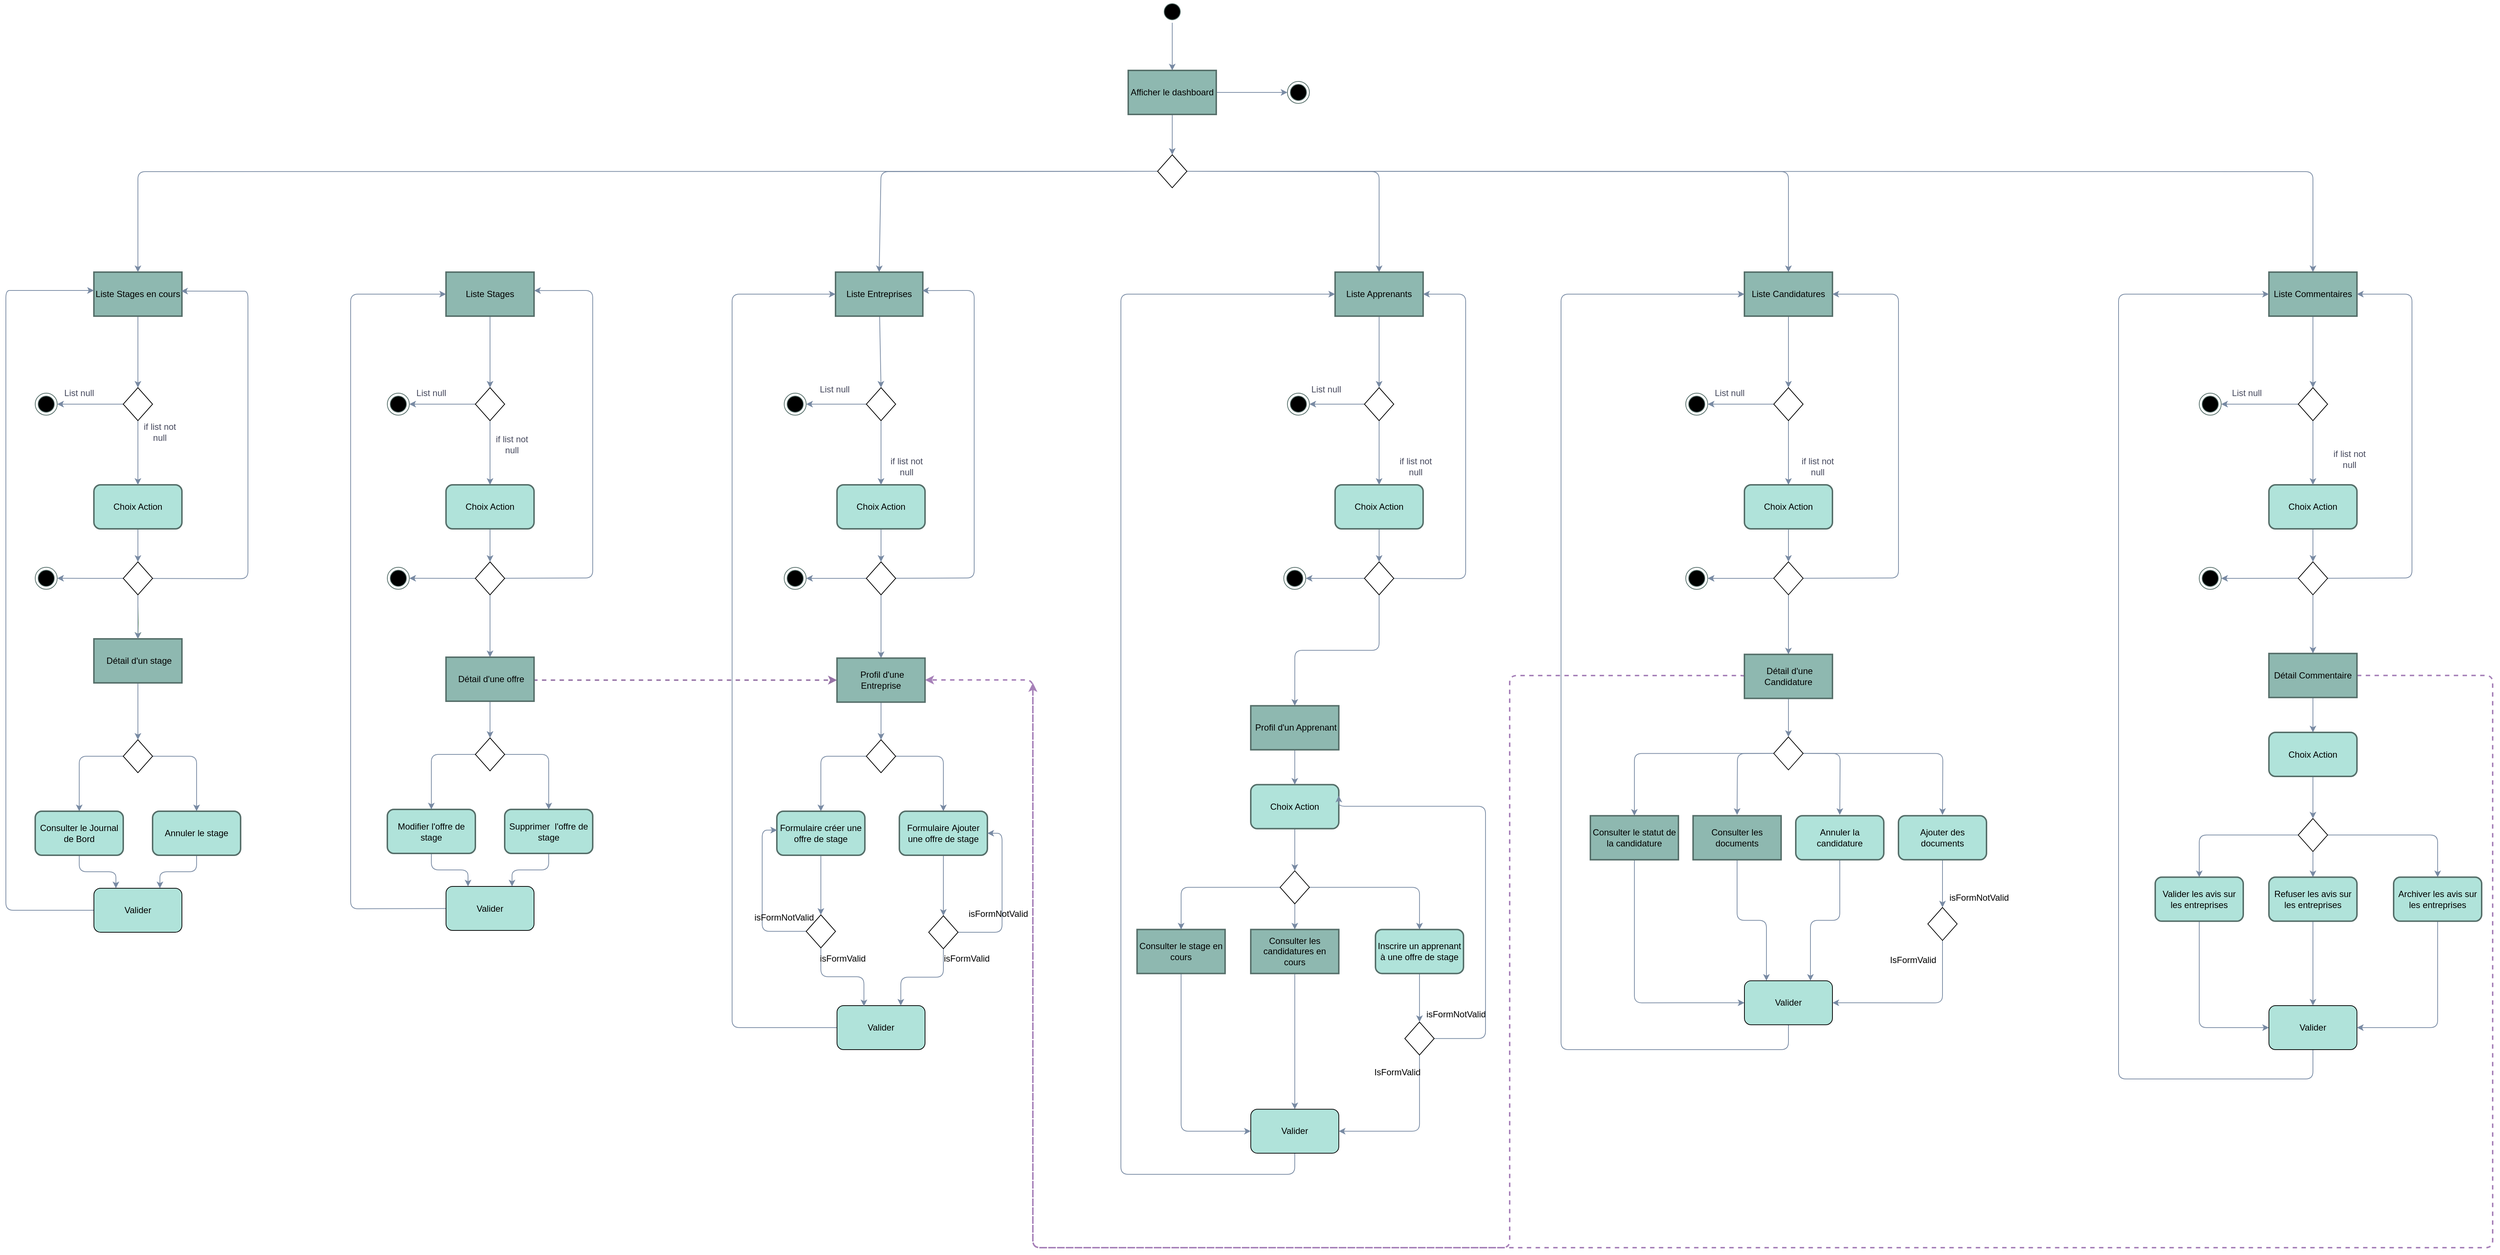 <mxfile>
    <diagram id="rWq13hPJIgvomrT4pTIn" name="Page-1">
        <mxGraphModel dx="7893" dy="4737" grid="1" gridSize="10" guides="1" tooltips="1" connect="1" arrows="1" fold="1" page="1" pageScale="1" pageWidth="1169" pageHeight="827" math="0" shadow="0">
            <root>
                <mxCell id="0"/>
                <mxCell id="1" parent="0"/>
                <mxCell id="hn4MX1ZEHfA9_RDkrXmk-31" style="edgeStyle=orthogonalEdgeStyle;rounded=1;orthogonalLoop=1;jettySize=auto;html=1;entryX=0.5;entryY=0;entryDx=0;entryDy=0;fontColor=#46495D;strokeColor=#788AA3;fillColor=#B2C9AB;" parent="1" source="taxl4YLyi3GYfWXx74oB-6" target="hn4MX1ZEHfA9_RDkrXmk-30" edge="1">
                    <mxGeometry relative="1" as="geometry"/>
                </mxCell>
                <mxCell id="taxl4YLyi3GYfWXx74oB-6" value="" style="ellipse;html=1;shape=startState;fillColor=#000000;strokeColor=#556E69;" parent="1" vertex="1">
                    <mxGeometry x="-705" y="-740" width="30" height="30" as="geometry"/>
                </mxCell>
                <mxCell id="taxl4YLyi3GYfWXx74oB-11" value="" style="ellipse;html=1;shape=endState;fillColor=#000000;strokeColor=#556E69;" parent="1" vertex="1">
                    <mxGeometry x="-533" y="-630" width="30" height="30" as="geometry"/>
                </mxCell>
                <mxCell id="taxl4YLyi3GYfWXx74oB-92" style="edgeStyle=orthogonalEdgeStyle;rounded=0;orthogonalLoop=1;jettySize=auto;html=1;exitX=1;exitY=0.5;exitDx=0;exitDy=0;fillColor=#e1d5e7;strokeColor=#9673a6;strokeWidth=2;dashed=1;entryX=0;entryY=0.5;entryDx=0;entryDy=0;" parent="1" source="hn4MX1ZEHfA9_RDkrXmk-42" target="hn4MX1ZEHfA9_RDkrXmk-81" edge="1">
                    <mxGeometry relative="1" as="geometry">
                        <Array as="points">
                            <mxPoint x="-1560" y="186"/>
                        </Array>
                        <mxPoint x="-1370" y="577.48" as="sourcePoint"/>
                        <mxPoint x="-1150" y="170" as="targetPoint"/>
                    </mxGeometry>
                </mxCell>
                <mxCell id="taxl4YLyi3GYfWXx74oB-212" style="edgeStyle=orthogonalEdgeStyle;rounded=1;orthogonalLoop=1;jettySize=auto;html=1;fillColor=#e1d5e7;strokeColor=#A680B8;strokeWidth=2;dashed=1;exitX=0;exitY=0.5;exitDx=0;exitDy=0;" parent="1" source="hn4MX1ZEHfA9_RDkrXmk-184" target="hn4MX1ZEHfA9_RDkrXmk-81" edge="1">
                    <mxGeometry relative="1" as="geometry">
                        <mxPoint x="-800" y="440" as="targetPoint"/>
                        <Array as="points">
                            <mxPoint x="-230" y="180"/>
                            <mxPoint x="-230" y="960"/>
                            <mxPoint x="-880" y="960"/>
                            <mxPoint x="-880" y="186"/>
                        </Array>
                        <mxPoint x="80" y="180" as="sourcePoint"/>
                    </mxGeometry>
                </mxCell>
                <mxCell id="10" style="edgeStyle=none;html=1;entryX=0.5;entryY=0;entryDx=0;entryDy=0;strokeColor=#788AA3;" parent="1" source="taxl4YLyi3GYfWXx74oB-136" target="hn4MX1ZEHfA9_RDkrXmk-26" edge="1">
                    <mxGeometry relative="1" as="geometry"/>
                </mxCell>
                <mxCell id="taxl4YLyi3GYfWXx74oB-136" value="Liste Stages en cours" style="rounded=0;whiteSpace=wrap;html=1;fillColor=#8EB8B0;strokeColor=#556E69;strokeWidth=2;" parent="1" vertex="1">
                    <mxGeometry x="-2160" y="-370" width="120" height="60" as="geometry"/>
                </mxCell>
                <mxCell id="hn4MX1ZEHfA9_RDkrXmk-16" style="edgeStyle=orthogonalEdgeStyle;rounded=1;orthogonalLoop=1;jettySize=auto;html=1;entryX=0.5;entryY=0;entryDx=0;entryDy=0;fontColor=#46495D;strokeColor=#788AA3;fillColor=#B2C9AB;" parent="1" source="taxl4YLyi3GYfWXx74oB-138" target="taxl4YLyi3GYfWXx74oB-139" edge="1">
                    <mxGeometry relative="1" as="geometry"/>
                </mxCell>
                <mxCell id="taxl4YLyi3GYfWXx74oB-138" value="&amp;nbsp;Détail d'un stage" style="rounded=0;whiteSpace=wrap;html=1;fillColor=#8EB8B0;strokeColor=#556E69;strokeWidth=2;" parent="1" vertex="1">
                    <mxGeometry x="-2160" y="130" width="120" height="60" as="geometry"/>
                </mxCell>
                <mxCell id="hn4MX1ZEHfA9_RDkrXmk-5" style="edgeStyle=orthogonalEdgeStyle;rounded=1;orthogonalLoop=1;jettySize=auto;html=1;exitX=1;exitY=0.5;exitDx=0;exitDy=0;entryX=0.5;entryY=0;entryDx=0;entryDy=0;fontColor=#46495D;strokeColor=#788AA3;fillColor=#B2C9AB;" parent="1" source="taxl4YLyi3GYfWXx74oB-139" target="taxl4YLyi3GYfWXx74oB-140" edge="1">
                    <mxGeometry relative="1" as="geometry"/>
                </mxCell>
                <mxCell id="hn4MX1ZEHfA9_RDkrXmk-6" style="edgeStyle=orthogonalEdgeStyle;rounded=1;orthogonalLoop=1;jettySize=auto;html=1;exitX=0;exitY=0.5;exitDx=0;exitDy=0;fontColor=#46495D;strokeColor=#788AA3;fillColor=#B2C9AB;" parent="1" source="taxl4YLyi3GYfWXx74oB-139" target="taxl4YLyi3GYfWXx74oB-141" edge="1">
                    <mxGeometry relative="1" as="geometry"/>
                </mxCell>
                <mxCell id="taxl4YLyi3GYfWXx74oB-139" value="" style="rhombus;whiteSpace=wrap;html=1;" parent="1" vertex="1">
                    <mxGeometry x="-2120" y="267.5" width="40" height="45" as="geometry"/>
                </mxCell>
                <mxCell id="hn4MX1ZEHfA9_RDkrXmk-8" style="edgeStyle=orthogonalEdgeStyle;rounded=1;orthogonalLoop=1;jettySize=auto;html=1;exitX=0.5;exitY=1;exitDx=0;exitDy=0;entryX=0.75;entryY=0;entryDx=0;entryDy=0;fontColor=#46495D;strokeColor=#788AA3;fillColor=#B2C9AB;" parent="1" source="taxl4YLyi3GYfWXx74oB-140" target="hn4MX1ZEHfA9_RDkrXmk-7" edge="1">
                    <mxGeometry relative="1" as="geometry"/>
                </mxCell>
                <mxCell id="taxl4YLyi3GYfWXx74oB-140" value="Annuler le stage" style="rounded=1;whiteSpace=wrap;html=1;fillColor=#B0E3DA;strokeWidth=2;strokeColor=#556E69;" parent="1" vertex="1">
                    <mxGeometry x="-2080" y="365" width="120" height="60" as="geometry"/>
                </mxCell>
                <mxCell id="hn4MX1ZEHfA9_RDkrXmk-9" style="edgeStyle=orthogonalEdgeStyle;rounded=1;orthogonalLoop=1;jettySize=auto;html=1;entryX=0.25;entryY=0;entryDx=0;entryDy=0;fontColor=#46495D;strokeColor=#788AA3;fillColor=#B2C9AB;" parent="1" source="taxl4YLyi3GYfWXx74oB-141" target="hn4MX1ZEHfA9_RDkrXmk-7" edge="1">
                    <mxGeometry relative="1" as="geometry"/>
                </mxCell>
                <mxCell id="taxl4YLyi3GYfWXx74oB-141" value="Consulter le Journal de Bord" style="rounded=1;whiteSpace=wrap;html=1;fillColor=#B0E3DA;strokeColor=#556E69;strokeWidth=2;" parent="1" vertex="1">
                    <mxGeometry x="-2240" y="365" width="120" height="60" as="geometry"/>
                </mxCell>
                <mxCell id="5QPHmJUvQN5XbvWY1in_-2" value="" style="ellipse;html=1;shape=endState;fillColor=#000000;strokeColor=#556E69;" parent="1" vertex="1">
                    <mxGeometry x="-2240" y="-205" width="30" height="30" as="geometry"/>
                </mxCell>
                <mxCell id="5QPHmJUvQN5XbvWY1in_-7" style="edgeStyle=orthogonalEdgeStyle;rounded=0;orthogonalLoop=1;jettySize=auto;html=1;exitX=0.5;exitY=1;exitDx=0;exitDy=0;entryX=0.5;entryY=0;entryDx=0;entryDy=0;fillColor=#d5e8d4;strokeColor=#82b366;" parent="1" target="taxl4YLyi3GYfWXx74oB-138" edge="1">
                    <mxGeometry relative="1" as="geometry">
                        <mxPoint x="-2100" y="85" as="sourcePoint"/>
                    </mxGeometry>
                </mxCell>
                <mxCell id="5QPHmJUvQN5XbvWY1in_-126" value="isFormNotValid" style="text;html=1;strokeColor=none;fillColor=none;align=center;verticalAlign=middle;whiteSpace=wrap;rounded=0;labelBackgroundColor=none;" parent="1" vertex="1">
                    <mxGeometry x="-332.95" y="627.46" width="60" height="30" as="geometry"/>
                </mxCell>
                <mxCell id="20" style="edgeStyle=none;html=1;entryX=0;entryY=0.417;entryDx=0;entryDy=0;strokeColor=#788AA3;entryPerimeter=0;" parent="1" source="hn4MX1ZEHfA9_RDkrXmk-7" target="taxl4YLyi3GYfWXx74oB-136" edge="1">
                    <mxGeometry relative="1" as="geometry">
                        <Array as="points">
                            <mxPoint x="-2280" y="500"/>
                            <mxPoint x="-2280" y="-345"/>
                            <mxPoint x="-2270" y="-345"/>
                        </Array>
                    </mxGeometry>
                </mxCell>
                <mxCell id="hn4MX1ZEHfA9_RDkrXmk-7" value="Valider" style="rounded=1;whiteSpace=wrap;html=1;fillColor=#B0E3DA;" parent="1" vertex="1">
                    <mxGeometry x="-2160" y="470" width="120" height="60" as="geometry"/>
                </mxCell>
                <mxCell id="hn4MX1ZEHfA9_RDkrXmk-12" value="" style="edgeStyle=orthogonalEdgeStyle;rounded=1;orthogonalLoop=1;jettySize=auto;html=1;fontColor=#46495D;strokeColor=#788AA3;fillColor=#B2C9AB;" parent="1" source="hn4MX1ZEHfA9_RDkrXmk-11" target="taxl4YLyi3GYfWXx74oB-138" edge="1">
                    <mxGeometry relative="1" as="geometry"/>
                </mxCell>
                <mxCell id="16" style="edgeStyle=none;html=1;entryX=1;entryY=0.5;entryDx=0;entryDy=0;strokeColor=#788AA3;" parent="1" source="hn4MX1ZEHfA9_RDkrXmk-11" target="hn4MX1ZEHfA9_RDkrXmk-18" edge="1">
                    <mxGeometry relative="1" as="geometry"/>
                </mxCell>
                <mxCell id="17" style="edgeStyle=none;html=1;entryX=0.992;entryY=0.431;entryDx=0;entryDy=0;entryPerimeter=0;strokeColor=#788AA3;" parent="1" source="hn4MX1ZEHfA9_RDkrXmk-11" target="taxl4YLyi3GYfWXx74oB-136" edge="1">
                    <mxGeometry relative="1" as="geometry">
                        <Array as="points">
                            <mxPoint x="-1950" y="48"/>
                            <mxPoint x="-1950" y="-344"/>
                            <mxPoint x="-1960" y="-344"/>
                        </Array>
                    </mxGeometry>
                </mxCell>
                <mxCell id="hn4MX1ZEHfA9_RDkrXmk-11" value="" style="rhombus;whiteSpace=wrap;html=1;" parent="1" vertex="1">
                    <mxGeometry x="-2120" y="25" width="40" height="45" as="geometry"/>
                </mxCell>
                <mxCell id="hn4MX1ZEHfA9_RDkrXmk-15" style="edgeStyle=orthogonalEdgeStyle;rounded=1;orthogonalLoop=1;jettySize=auto;html=1;fontColor=#46495D;strokeColor=#788AA3;fillColor=#B2C9AB;" parent="1" source="hn4MX1ZEHfA9_RDkrXmk-13" target="hn4MX1ZEHfA9_RDkrXmk-11" edge="1">
                    <mxGeometry relative="1" as="geometry">
                        <Array as="points">
                            <mxPoint x="-2100" y="-70"/>
                        </Array>
                    </mxGeometry>
                </mxCell>
                <mxCell id="hn4MX1ZEHfA9_RDkrXmk-13" value="Choix Action" style="rounded=1;whiteSpace=wrap;html=1;fillColor=#B0E3DA;strokeColor=#556E69;strokeWidth=2;" parent="1" vertex="1">
                    <mxGeometry x="-2160" y="-80" width="120" height="60" as="geometry"/>
                </mxCell>
                <mxCell id="hn4MX1ZEHfA9_RDkrXmk-18" value="" style="ellipse;html=1;shape=endState;fillColor=#000000;strokeColor=#556E69;" parent="1" vertex="1">
                    <mxGeometry x="-2240" y="32.42" width="30" height="30" as="geometry"/>
                </mxCell>
                <mxCell id="hn4MX1ZEHfA9_RDkrXmk-23" value="if list not null" style="text;html=1;strokeColor=none;fillColor=none;align=center;verticalAlign=middle;whiteSpace=wrap;rounded=0;fontColor=#46495D;" parent="1" vertex="1">
                    <mxGeometry x="-2100" y="-167.5" width="60" height="30" as="geometry"/>
                </mxCell>
                <mxCell id="hn4MX1ZEHfA9_RDkrXmk-24" value="List null" style="text;html=1;strokeColor=none;fillColor=none;align=center;verticalAlign=middle;whiteSpace=wrap;rounded=0;fontColor=#46495D;" parent="1" vertex="1">
                    <mxGeometry x="-2210" y="-220" width="60" height="30" as="geometry"/>
                </mxCell>
                <mxCell id="hn4MX1ZEHfA9_RDkrXmk-69" style="edgeStyle=orthogonalEdgeStyle;rounded=1;orthogonalLoop=1;jettySize=auto;html=1;entryX=1;entryY=0.5;entryDx=0;entryDy=0;fontColor=#46495D;strokeColor=#788AA3;fillColor=#B2C9AB;" parent="1" source="hn4MX1ZEHfA9_RDkrXmk-26" target="5QPHmJUvQN5XbvWY1in_-2" edge="1">
                    <mxGeometry relative="1" as="geometry"/>
                </mxCell>
                <mxCell id="11" style="edgeStyle=none;html=1;exitX=0.5;exitY=1;exitDx=0;exitDy=0;entryX=0.5;entryY=0;entryDx=0;entryDy=0;strokeColor=#788AA3;" parent="1" source="hn4MX1ZEHfA9_RDkrXmk-26" target="hn4MX1ZEHfA9_RDkrXmk-13" edge="1">
                    <mxGeometry relative="1" as="geometry"/>
                </mxCell>
                <mxCell id="hn4MX1ZEHfA9_RDkrXmk-26" value="" style="rhombus;whiteSpace=wrap;html=1;" parent="1" vertex="1">
                    <mxGeometry x="-2120" y="-212.5" width="40" height="45" as="geometry"/>
                </mxCell>
                <mxCell id="hn4MX1ZEHfA9_RDkrXmk-65" style="edgeStyle=orthogonalEdgeStyle;rounded=1;orthogonalLoop=1;jettySize=auto;html=1;entryX=0;entryY=0.5;entryDx=0;entryDy=0;fontColor=#46495D;strokeColor=#788AA3;fillColor=#B2C9AB;" parent="1" source="hn4MX1ZEHfA9_RDkrXmk-30" target="taxl4YLyi3GYfWXx74oB-11" edge="1">
                    <mxGeometry relative="1" as="geometry"/>
                </mxCell>
                <mxCell id="hn4MX1ZEHfA9_RDkrXmk-120" style="edgeStyle=orthogonalEdgeStyle;rounded=1;orthogonalLoop=1;jettySize=auto;html=1;entryX=0.5;entryY=0;entryDx=0;entryDy=0;fontColor=#46495D;strokeColor=#788AA3;fillColor=#B2C9AB;" parent="1" source="hn4MX1ZEHfA9_RDkrXmk-30" target="hn4MX1ZEHfA9_RDkrXmk-66" edge="1">
                    <mxGeometry relative="1" as="geometry"/>
                </mxCell>
                <mxCell id="hn4MX1ZEHfA9_RDkrXmk-30" value="Afficher le dashboard" style="rounded=0;whiteSpace=wrap;html=1;fillColor=#8EB8B0;strokeColor=#556E69;strokeWidth=2;" parent="1" vertex="1">
                    <mxGeometry x="-750" y="-645" width="120" height="60" as="geometry"/>
                </mxCell>
                <mxCell id="22" style="edgeStyle=none;html=1;entryX=0.5;entryY=0;entryDx=0;entryDy=0;strokeColor=#788AA3;" parent="1" source="hn4MX1ZEHfA9_RDkrXmk-32" target="hn4MX1ZEHfA9_RDkrXmk-38" edge="1">
                    <mxGeometry relative="1" as="geometry"/>
                </mxCell>
                <mxCell id="hn4MX1ZEHfA9_RDkrXmk-32" value="Liste Stages" style="rounded=0;whiteSpace=wrap;html=1;fillColor=#8EB8B0;strokeColor=#556E69;strokeWidth=2;" parent="1" vertex="1">
                    <mxGeometry x="-1680" y="-370" width="120" height="60" as="geometry"/>
                </mxCell>
                <mxCell id="hn4MX1ZEHfA9_RDkrXmk-35" value="" style="ellipse;html=1;shape=endState;fillColor=#000000;strokeColor=#556E69;" parent="1" vertex="1">
                    <mxGeometry x="-1760" y="-205" width="30" height="30" as="geometry"/>
                </mxCell>
                <mxCell id="hn4MX1ZEHfA9_RDkrXmk-68" style="edgeStyle=orthogonalEdgeStyle;rounded=1;orthogonalLoop=1;jettySize=auto;html=1;entryX=1;entryY=0.5;entryDx=0;entryDy=0;fontColor=#46495D;strokeColor=#788AA3;fillColor=#B2C9AB;" parent="1" source="hn4MX1ZEHfA9_RDkrXmk-38" target="hn4MX1ZEHfA9_RDkrXmk-35" edge="1">
                    <mxGeometry relative="1" as="geometry"/>
                </mxCell>
                <mxCell id="21" style="edgeStyle=none;html=1;entryX=0.5;entryY=0;entryDx=0;entryDy=0;strokeColor=#788AA3;" parent="1" source="hn4MX1ZEHfA9_RDkrXmk-38" target="hn4MX1ZEHfA9_RDkrXmk-41" edge="1">
                    <mxGeometry relative="1" as="geometry"/>
                </mxCell>
                <mxCell id="hn4MX1ZEHfA9_RDkrXmk-38" value="" style="rhombus;whiteSpace=wrap;html=1;" parent="1" vertex="1">
                    <mxGeometry x="-1640" y="-212.5" width="40" height="45" as="geometry"/>
                </mxCell>
                <mxCell id="hn4MX1ZEHfA9_RDkrXmk-58" style="edgeStyle=orthogonalEdgeStyle;rounded=1;orthogonalLoop=1;jettySize=auto;html=1;entryX=0.5;entryY=0;entryDx=0;entryDy=0;fontColor=#46495D;strokeColor=#788AA3;fillColor=#B2C9AB;" parent="1" source="hn4MX1ZEHfA9_RDkrXmk-40" target="hn4MX1ZEHfA9_RDkrXmk-42" edge="1">
                    <mxGeometry relative="1" as="geometry"/>
                </mxCell>
                <mxCell id="23" style="edgeStyle=none;html=1;strokeColor=#788AA3;" parent="1" source="hn4MX1ZEHfA9_RDkrXmk-40" target="hn4MX1ZEHfA9_RDkrXmk-56" edge="1">
                    <mxGeometry relative="1" as="geometry"/>
                </mxCell>
                <mxCell id="24" style="edgeStyle=none;html=1;entryX=1.001;entryY=0.419;entryDx=0;entryDy=0;entryPerimeter=0;strokeColor=#788AA3;" parent="1" source="hn4MX1ZEHfA9_RDkrXmk-40" target="hn4MX1ZEHfA9_RDkrXmk-32" edge="1">
                    <mxGeometry relative="1" as="geometry">
                        <Array as="points">
                            <mxPoint x="-1480" y="47"/>
                            <mxPoint x="-1480" y="-345"/>
                        </Array>
                    </mxGeometry>
                </mxCell>
                <mxCell id="hn4MX1ZEHfA9_RDkrXmk-40" value="" style="rhombus;whiteSpace=wrap;html=1;" parent="1" vertex="1">
                    <mxGeometry x="-1640" y="25" width="40" height="45" as="geometry"/>
                </mxCell>
                <mxCell id="hn4MX1ZEHfA9_RDkrXmk-59" style="edgeStyle=orthogonalEdgeStyle;rounded=1;orthogonalLoop=1;jettySize=auto;html=1;entryX=0.5;entryY=0;entryDx=0;entryDy=0;fontColor=#46495D;strokeColor=#788AA3;fillColor=#B2C9AB;" parent="1" source="hn4MX1ZEHfA9_RDkrXmk-41" target="hn4MX1ZEHfA9_RDkrXmk-40" edge="1">
                    <mxGeometry relative="1" as="geometry"/>
                </mxCell>
                <mxCell id="hn4MX1ZEHfA9_RDkrXmk-41" value="Choix Action" style="rounded=1;whiteSpace=wrap;html=1;fillColor=#B0E3DA;strokeColor=#556E69;strokeWidth=2;" parent="1" vertex="1">
                    <mxGeometry x="-1680" y="-80" width="120" height="60" as="geometry"/>
                </mxCell>
                <mxCell id="hn4MX1ZEHfA9_RDkrXmk-53" style="edgeStyle=orthogonalEdgeStyle;rounded=1;orthogonalLoop=1;jettySize=auto;html=1;entryX=0.5;entryY=0;entryDx=0;entryDy=0;fontColor=#46495D;strokeColor=#788AA3;fillColor=#B2C9AB;" parent="1" source="hn4MX1ZEHfA9_RDkrXmk-42" target="hn4MX1ZEHfA9_RDkrXmk-47" edge="1">
                    <mxGeometry relative="1" as="geometry"/>
                </mxCell>
                <mxCell id="hn4MX1ZEHfA9_RDkrXmk-42" value="&amp;nbsp;Détail d'une offre" style="rounded=0;whiteSpace=wrap;html=1;fillColor=#8EB8B0;strokeWidth=2;strokeColor=#556E69;" parent="1" vertex="1">
                    <mxGeometry x="-1680" y="155" width="120" height="60" as="geometry"/>
                </mxCell>
                <mxCell id="hn4MX1ZEHfA9_RDkrXmk-45" style="edgeStyle=orthogonalEdgeStyle;rounded=1;orthogonalLoop=1;jettySize=auto;html=1;exitX=1;exitY=0.5;exitDx=0;exitDy=0;entryX=0.5;entryY=0;entryDx=0;entryDy=0;fontColor=#46495D;strokeColor=#788AA3;fillColor=#B2C9AB;" parent="1" source="hn4MX1ZEHfA9_RDkrXmk-47" target="hn4MX1ZEHfA9_RDkrXmk-49" edge="1">
                    <mxGeometry relative="1" as="geometry"/>
                </mxCell>
                <mxCell id="hn4MX1ZEHfA9_RDkrXmk-46" style="edgeStyle=orthogonalEdgeStyle;rounded=1;orthogonalLoop=1;jettySize=auto;html=1;exitX=0;exitY=0.5;exitDx=0;exitDy=0;fontColor=#46495D;strokeColor=#788AA3;fillColor=#B2C9AB;" parent="1" source="hn4MX1ZEHfA9_RDkrXmk-47" target="hn4MX1ZEHfA9_RDkrXmk-51" edge="1">
                    <mxGeometry relative="1" as="geometry"/>
                </mxCell>
                <mxCell id="hn4MX1ZEHfA9_RDkrXmk-47" value="" style="rhombus;whiteSpace=wrap;html=1;" parent="1" vertex="1">
                    <mxGeometry x="-1640" y="265" width="40" height="45" as="geometry"/>
                </mxCell>
                <mxCell id="hn4MX1ZEHfA9_RDkrXmk-48" style="edgeStyle=orthogonalEdgeStyle;rounded=1;orthogonalLoop=1;jettySize=auto;html=1;exitX=0.5;exitY=1;exitDx=0;exitDy=0;entryX=0.75;entryY=0;entryDx=0;entryDy=0;fontColor=#46495D;strokeColor=#788AA3;fillColor=#B2C9AB;" parent="1" source="hn4MX1ZEHfA9_RDkrXmk-49" target="hn4MX1ZEHfA9_RDkrXmk-52" edge="1">
                    <mxGeometry relative="1" as="geometry"/>
                </mxCell>
                <mxCell id="hn4MX1ZEHfA9_RDkrXmk-49" value="Supprimer&amp;nbsp; l'offre de stage" style="rounded=1;whiteSpace=wrap;html=1;fillColor=#B0E3DA;strokeWidth=2;strokeColor=#556E69;" parent="1" vertex="1">
                    <mxGeometry x="-1600" y="362.5" width="120" height="60" as="geometry"/>
                </mxCell>
                <mxCell id="hn4MX1ZEHfA9_RDkrXmk-50" style="edgeStyle=orthogonalEdgeStyle;rounded=1;orthogonalLoop=1;jettySize=auto;html=1;entryX=0.25;entryY=0;entryDx=0;entryDy=0;fontColor=#46495D;strokeColor=#788AA3;fillColor=#B2C9AB;" parent="1" source="hn4MX1ZEHfA9_RDkrXmk-51" target="hn4MX1ZEHfA9_RDkrXmk-52" edge="1">
                    <mxGeometry relative="1" as="geometry"/>
                </mxCell>
                <mxCell id="hn4MX1ZEHfA9_RDkrXmk-51" value="Modifier l'offre de stage" style="rounded=1;whiteSpace=wrap;html=1;fillColor=#B0E3DA;strokeColor=#556E69;strokeWidth=2;" parent="1" vertex="1">
                    <mxGeometry x="-1760" y="362.5" width="120" height="60" as="geometry"/>
                </mxCell>
                <mxCell id="25" style="edgeStyle=none;html=1;strokeColor=#788AA3;entryX=0;entryY=0.5;entryDx=0;entryDy=0;" parent="1" source="hn4MX1ZEHfA9_RDkrXmk-52" target="hn4MX1ZEHfA9_RDkrXmk-32" edge="1">
                    <mxGeometry relative="1" as="geometry">
                        <mxPoint x="-1690" y="-340" as="targetPoint"/>
                        <Array as="points">
                            <mxPoint x="-1810" y="498"/>
                            <mxPoint x="-1810" y="-340"/>
                        </Array>
                    </mxGeometry>
                </mxCell>
                <mxCell id="hn4MX1ZEHfA9_RDkrXmk-52" value="Valider" style="rounded=1;whiteSpace=wrap;html=1;fillColor=#B0E3DA;" parent="1" vertex="1">
                    <mxGeometry x="-1680" y="467.5" width="120" height="60" as="geometry"/>
                </mxCell>
                <mxCell id="hn4MX1ZEHfA9_RDkrXmk-56" value="" style="ellipse;html=1;shape=endState;fillColor=#000000;strokeColor=#556E69;" parent="1" vertex="1">
                    <mxGeometry x="-1760" y="32.42" width="30" height="30" as="geometry"/>
                </mxCell>
                <mxCell id="hn4MX1ZEHfA9_RDkrXmk-63" value="List null" style="text;html=1;strokeColor=none;fillColor=none;align=center;verticalAlign=middle;whiteSpace=wrap;rounded=0;fontColor=#46495D;" parent="1" vertex="1">
                    <mxGeometry x="-1730" y="-220" width="60" height="30" as="geometry"/>
                </mxCell>
                <mxCell id="hn4MX1ZEHfA9_RDkrXmk-64" value="if list not null" style="text;html=1;strokeColor=none;fillColor=none;align=center;verticalAlign=middle;whiteSpace=wrap;rounded=0;fontColor=#46495D;" parent="1" vertex="1">
                    <mxGeometry x="-1620" y="-150.08" width="60" height="30" as="geometry"/>
                </mxCell>
                <mxCell id="6" style="edgeStyle=none;html=1;entryX=0.5;entryY=0;entryDx=0;entryDy=0;strokeColor=#788AA3;" parent="1" source="hn4MX1ZEHfA9_RDkrXmk-66" target="hn4MX1ZEHfA9_RDkrXmk-72" edge="1">
                    <mxGeometry relative="1" as="geometry">
                        <Array as="points">
                            <mxPoint x="-1087" y="-507"/>
                        </Array>
                    </mxGeometry>
                </mxCell>
                <mxCell id="18" style="edgeStyle=none;html=1;entryX=0.5;entryY=0;entryDx=0;entryDy=0;strokeColor=#788AA3;" parent="1" source="hn4MX1ZEHfA9_RDkrXmk-66" target="taxl4YLyi3GYfWXx74oB-136" edge="1">
                    <mxGeometry relative="1" as="geometry">
                        <Array as="points">
                            <mxPoint x="-2100" y="-507"/>
                        </Array>
                    </mxGeometry>
                </mxCell>
                <mxCell id="34" style="edgeStyle=none;html=1;entryX=0.5;entryY=0;entryDx=0;entryDy=0;strokeColor=#788AA3;" parent="1" source="hn4MX1ZEHfA9_RDkrXmk-66" target="hn4MX1ZEHfA9_RDkrXmk-123" edge="1">
                    <mxGeometry relative="1" as="geometry">
                        <Array as="points">
                            <mxPoint x="-408" y="-507"/>
                        </Array>
                    </mxGeometry>
                </mxCell>
                <mxCell id="41" style="edgeStyle=none;html=1;entryX=0.5;entryY=0;entryDx=0;entryDy=0;strokeColor=#788AA3;" parent="1" source="hn4MX1ZEHfA9_RDkrXmk-66" target="hn4MX1ZEHfA9_RDkrXmk-172" edge="1">
                    <mxGeometry relative="1" as="geometry">
                        <Array as="points">
                            <mxPoint x="150" y="-507"/>
                        </Array>
                    </mxGeometry>
                </mxCell>
                <mxCell id="53" style="edgeStyle=none;html=1;strokeColor=#788AA3;entryX=0.5;entryY=0;entryDx=0;entryDy=0;" parent="1" source="hn4MX1ZEHfA9_RDkrXmk-66" target="hn4MX1ZEHfA9_RDkrXmk-212" edge="1">
                    <mxGeometry relative="1" as="geometry">
                        <mxPoint x="862.105" y="-380" as="targetPoint"/>
                        <Array as="points">
                            <mxPoint x="865" y="-507"/>
                        </Array>
                    </mxGeometry>
                </mxCell>
                <mxCell id="hn4MX1ZEHfA9_RDkrXmk-66" value="" style="rhombus;whiteSpace=wrap;html=1;" parent="1" vertex="1">
                    <mxGeometry x="-710" y="-530" width="40" height="45" as="geometry"/>
                </mxCell>
                <mxCell id="2" style="edgeStyle=none;html=1;entryX=0.5;entryY=0;entryDx=0;entryDy=0;strokeColor=#788AA3;" parent="1" source="hn4MX1ZEHfA9_RDkrXmk-72" target="hn4MX1ZEHfA9_RDkrXmk-85" edge="1">
                    <mxGeometry relative="1" as="geometry"/>
                </mxCell>
                <mxCell id="hn4MX1ZEHfA9_RDkrXmk-72" value="Liste Entreprises" style="rounded=0;whiteSpace=wrap;html=1;fillColor=#8EB8B0;strokeColor=#556E69;strokeWidth=2;" parent="1" vertex="1">
                    <mxGeometry x="-1149" y="-370" width="119" height="60" as="geometry"/>
                </mxCell>
                <mxCell id="hn4MX1ZEHfA9_RDkrXmk-82" style="edgeStyle=orthogonalEdgeStyle;rounded=1;orthogonalLoop=1;jettySize=auto;html=1;entryX=0.5;entryY=0;entryDx=0;entryDy=0;fontColor=#46495D;strokeColor=#788AA3;fillColor=#B2C9AB;" parent="1" source="hn4MX1ZEHfA9_RDkrXmk-75" target="hn4MX1ZEHfA9_RDkrXmk-81" edge="1">
                    <mxGeometry relative="1" as="geometry"/>
                </mxCell>
                <mxCell id="27" style="edgeStyle=none;html=1;entryX=1;entryY=0.5;entryDx=0;entryDy=0;strokeColor=#788AA3;" parent="1" source="hn4MX1ZEHfA9_RDkrXmk-75" target="hn4MX1ZEHfA9_RDkrXmk-79" edge="1">
                    <mxGeometry relative="1" as="geometry"/>
                </mxCell>
                <mxCell id="28" style="edgeStyle=none;html=1;entryX=0.994;entryY=0.419;entryDx=0;entryDy=0;entryPerimeter=0;strokeColor=#788AA3;" parent="1" source="hn4MX1ZEHfA9_RDkrXmk-75" target="hn4MX1ZEHfA9_RDkrXmk-72" edge="1">
                    <mxGeometry relative="1" as="geometry">
                        <Array as="points">
                            <mxPoint x="-960" y="47"/>
                            <mxPoint x="-960" y="-345"/>
                        </Array>
                    </mxGeometry>
                </mxCell>
                <mxCell id="hn4MX1ZEHfA9_RDkrXmk-75" value="" style="rhombus;whiteSpace=wrap;html=1;" parent="1" vertex="1">
                    <mxGeometry x="-1107" y="25" width="40" height="45" as="geometry"/>
                </mxCell>
                <mxCell id="hn4MX1ZEHfA9_RDkrXmk-76" style="edgeStyle=orthogonalEdgeStyle;rounded=1;orthogonalLoop=1;jettySize=auto;html=1;entryX=0.5;entryY=0;entryDx=0;entryDy=0;fontColor=#46495D;strokeColor=#788AA3;fillColor=#B2C9AB;" parent="1" source="hn4MX1ZEHfA9_RDkrXmk-77" target="hn4MX1ZEHfA9_RDkrXmk-75" edge="1">
                    <mxGeometry relative="1" as="geometry"/>
                </mxCell>
                <mxCell id="hn4MX1ZEHfA9_RDkrXmk-77" value="Choix Action" style="rounded=1;whiteSpace=wrap;html=1;fillColor=#B0E3DA;strokeColor=#556E69;strokeWidth=2;" parent="1" vertex="1">
                    <mxGeometry x="-1147" y="-80" width="120" height="60" as="geometry"/>
                </mxCell>
                <mxCell id="hn4MX1ZEHfA9_RDkrXmk-79" value="" style="ellipse;html=1;shape=endState;fillColor=#000000;strokeColor=#556E69;" parent="1" vertex="1">
                    <mxGeometry x="-1219" y="32.5" width="30" height="30" as="geometry"/>
                </mxCell>
                <mxCell id="hn4MX1ZEHfA9_RDkrXmk-112" style="edgeStyle=orthogonalEdgeStyle;rounded=1;orthogonalLoop=1;jettySize=auto;html=1;entryX=0.5;entryY=0;entryDx=0;entryDy=0;fontColor=#46495D;strokeColor=#788AA3;fillColor=#B2C9AB;" parent="1" source="hn4MX1ZEHfA9_RDkrXmk-81" target="hn4MX1ZEHfA9_RDkrXmk-95" edge="1">
                    <mxGeometry relative="1" as="geometry"/>
                </mxCell>
                <mxCell id="hn4MX1ZEHfA9_RDkrXmk-81" value="&amp;nbsp;Profil d'une Entreprise" style="rounded=0;whiteSpace=wrap;html=1;fillColor=#8EB8B0;strokeWidth=2;strokeColor=#556E69;" parent="1" vertex="1">
                    <mxGeometry x="-1147" y="156.24" width="120" height="60" as="geometry"/>
                </mxCell>
                <mxCell id="hn4MX1ZEHfA9_RDkrXmk-83" value="" style="ellipse;html=1;shape=endState;fillColor=#000000;strokeColor=#556E69;" parent="1" vertex="1">
                    <mxGeometry x="-1219" y="-205" width="30" height="30" as="geometry"/>
                </mxCell>
                <mxCell id="hn4MX1ZEHfA9_RDkrXmk-84" style="edgeStyle=orthogonalEdgeStyle;rounded=1;orthogonalLoop=1;jettySize=auto;html=1;entryX=1;entryY=0.5;entryDx=0;entryDy=0;fontColor=#46495D;strokeColor=#788AA3;fillColor=#B2C9AB;" parent="1" source="hn4MX1ZEHfA9_RDkrXmk-85" target="hn4MX1ZEHfA9_RDkrXmk-83" edge="1">
                    <mxGeometry relative="1" as="geometry"/>
                </mxCell>
                <mxCell id="3" style="edgeStyle=none;html=1;entryX=0.5;entryY=0;entryDx=0;entryDy=0;strokeColor=#788AA3;" parent="1" source="hn4MX1ZEHfA9_RDkrXmk-85" target="hn4MX1ZEHfA9_RDkrXmk-77" edge="1">
                    <mxGeometry relative="1" as="geometry"/>
                </mxCell>
                <mxCell id="hn4MX1ZEHfA9_RDkrXmk-85" value="" style="rhombus;whiteSpace=wrap;html=1;" parent="1" vertex="1">
                    <mxGeometry x="-1107" y="-212.5" width="40" height="45" as="geometry"/>
                </mxCell>
                <mxCell id="hn4MX1ZEHfA9_RDkrXmk-86" value="List null" style="text;html=1;strokeColor=none;fillColor=none;align=center;verticalAlign=middle;whiteSpace=wrap;rounded=0;fontColor=#46495D;" parent="1" vertex="1">
                    <mxGeometry x="-1180" y="-225" width="60" height="30" as="geometry"/>
                </mxCell>
                <mxCell id="hn4MX1ZEHfA9_RDkrXmk-93" style="edgeStyle=orthogonalEdgeStyle;rounded=1;orthogonalLoop=1;jettySize=auto;html=1;exitX=1;exitY=0.5;exitDx=0;exitDy=0;entryX=0.5;entryY=0;entryDx=0;entryDy=0;fontColor=#46495D;strokeColor=#788AA3;fillColor=#B2C9AB;" parent="1" source="hn4MX1ZEHfA9_RDkrXmk-95" target="hn4MX1ZEHfA9_RDkrXmk-97" edge="1">
                    <mxGeometry relative="1" as="geometry"/>
                </mxCell>
                <mxCell id="hn4MX1ZEHfA9_RDkrXmk-94" style="edgeStyle=orthogonalEdgeStyle;rounded=1;orthogonalLoop=1;jettySize=auto;html=1;exitX=0;exitY=0.5;exitDx=0;exitDy=0;fontColor=#46495D;strokeColor=#788AA3;fillColor=#B2C9AB;" parent="1" source="hn4MX1ZEHfA9_RDkrXmk-95" target="hn4MX1ZEHfA9_RDkrXmk-99" edge="1">
                    <mxGeometry relative="1" as="geometry"/>
                </mxCell>
                <mxCell id="hn4MX1ZEHfA9_RDkrXmk-95" value="" style="rhombus;whiteSpace=wrap;html=1;" parent="1" vertex="1">
                    <mxGeometry x="-1107" y="267.5" width="40" height="45" as="geometry"/>
                </mxCell>
                <mxCell id="hn4MX1ZEHfA9_RDkrXmk-105" style="edgeStyle=orthogonalEdgeStyle;rounded=1;orthogonalLoop=1;jettySize=auto;html=1;entryX=0.5;entryY=0;entryDx=0;entryDy=0;fontColor=#46495D;strokeColor=#788AA3;fillColor=#B2C9AB;" parent="1" source="hn4MX1ZEHfA9_RDkrXmk-97" target="hn4MX1ZEHfA9_RDkrXmk-102" edge="1">
                    <mxGeometry relative="1" as="geometry"/>
                </mxCell>
                <mxCell id="hn4MX1ZEHfA9_RDkrXmk-97" value="Formulaire&amp;nbsp;Ajouter une offre de stage" style="rounded=1;whiteSpace=wrap;html=1;fillColor=#B0E3DA;strokeWidth=2;strokeColor=#556E69;" parent="1" vertex="1">
                    <mxGeometry x="-1062" y="365" width="120" height="60" as="geometry"/>
                </mxCell>
                <mxCell id="hn4MX1ZEHfA9_RDkrXmk-104" style="edgeStyle=orthogonalEdgeStyle;rounded=1;orthogonalLoop=1;jettySize=auto;html=1;fontColor=#46495D;strokeColor=#788AA3;fillColor=#B2C9AB;" parent="1" source="hn4MX1ZEHfA9_RDkrXmk-99" target="hn4MX1ZEHfA9_RDkrXmk-101" edge="1">
                    <mxGeometry relative="1" as="geometry"/>
                </mxCell>
                <mxCell id="hn4MX1ZEHfA9_RDkrXmk-99" value="Formulaire créer une offre de stage" style="rounded=1;whiteSpace=wrap;html=1;fillColor=#B0E3DA;strokeColor=#556E69;strokeWidth=2;" parent="1" vertex="1">
                    <mxGeometry x="-1229" y="365" width="120" height="60" as="geometry"/>
                </mxCell>
                <mxCell id="29" style="edgeStyle=none;html=1;entryX=0;entryY=0.5;entryDx=0;entryDy=0;strokeColor=#788AA3;" parent="1" source="hn4MX1ZEHfA9_RDkrXmk-100" target="hn4MX1ZEHfA9_RDkrXmk-72" edge="1">
                    <mxGeometry relative="1" as="geometry">
                        <Array as="points">
                            <mxPoint x="-1290" y="660"/>
                            <mxPoint x="-1290" y="-340"/>
                        </Array>
                    </mxGeometry>
                </mxCell>
                <mxCell id="hn4MX1ZEHfA9_RDkrXmk-100" value="Valider" style="rounded=1;whiteSpace=wrap;html=1;fillColor=#B0E3DA;" parent="1" vertex="1">
                    <mxGeometry x="-1147" y="630" width="120" height="60" as="geometry"/>
                </mxCell>
                <mxCell id="hn4MX1ZEHfA9_RDkrXmk-107" style="edgeStyle=orthogonalEdgeStyle;rounded=1;orthogonalLoop=1;jettySize=auto;html=1;entryX=0.306;entryY=0.014;entryDx=0;entryDy=0;entryPerimeter=0;fontColor=#46495D;strokeColor=#788AA3;fillColor=#B2C9AB;exitX=0.5;exitY=1;exitDx=0;exitDy=0;" parent="1" source="hn4MX1ZEHfA9_RDkrXmk-101" target="hn4MX1ZEHfA9_RDkrXmk-100" edge="1">
                    <mxGeometry relative="1" as="geometry"/>
                </mxCell>
                <mxCell id="hn4MX1ZEHfA9_RDkrXmk-113" style="edgeStyle=orthogonalEdgeStyle;rounded=1;orthogonalLoop=1;jettySize=auto;html=1;entryX=0.003;entryY=0.43;entryDx=0;entryDy=0;entryPerimeter=0;fontColor=#46495D;strokeColor=#788AA3;fillColor=#B2C9AB;" parent="1" source="hn4MX1ZEHfA9_RDkrXmk-101" target="hn4MX1ZEHfA9_RDkrXmk-99" edge="1">
                    <mxGeometry relative="1" as="geometry">
                        <Array as="points">
                            <mxPoint x="-1249" y="529"/>
                            <mxPoint x="-1249" y="391"/>
                        </Array>
                    </mxGeometry>
                </mxCell>
                <mxCell id="hn4MX1ZEHfA9_RDkrXmk-101" value="" style="rhombus;whiteSpace=wrap;html=1;" parent="1" vertex="1">
                    <mxGeometry x="-1189" y="506.24" width="40" height="45" as="geometry"/>
                </mxCell>
                <mxCell id="hn4MX1ZEHfA9_RDkrXmk-106" style="edgeStyle=orthogonalEdgeStyle;rounded=1;orthogonalLoop=1;jettySize=auto;html=1;exitX=0.5;exitY=1;exitDx=0;exitDy=0;entryX=0.725;entryY=0;entryDx=0;entryDy=0;entryPerimeter=0;fontColor=#46495D;strokeColor=#788AA3;fillColor=#B2C9AB;" parent="1" source="hn4MX1ZEHfA9_RDkrXmk-102" target="hn4MX1ZEHfA9_RDkrXmk-100" edge="1">
                    <mxGeometry relative="1" as="geometry"/>
                </mxCell>
                <mxCell id="hn4MX1ZEHfA9_RDkrXmk-114" style="edgeStyle=orthogonalEdgeStyle;rounded=1;orthogonalLoop=1;jettySize=auto;html=1;entryX=1;entryY=0.5;entryDx=0;entryDy=0;fontColor=#46495D;strokeColor=#788AA3;fillColor=#B2C9AB;" parent="1" source="hn4MX1ZEHfA9_RDkrXmk-102" target="hn4MX1ZEHfA9_RDkrXmk-97" edge="1">
                    <mxGeometry relative="1" as="geometry">
                        <Array as="points">
                            <mxPoint x="-922" y="530"/>
                            <mxPoint x="-922" y="395"/>
                        </Array>
                    </mxGeometry>
                </mxCell>
                <mxCell id="hn4MX1ZEHfA9_RDkrXmk-102" value="" style="rhombus;whiteSpace=wrap;html=1;" parent="1" vertex="1">
                    <mxGeometry x="-1022" y="507.5" width="40" height="45" as="geometry"/>
                </mxCell>
                <mxCell id="hn4MX1ZEHfA9_RDkrXmk-108" value="isFormValid" style="text;html=1;strokeColor=none;fillColor=none;align=center;verticalAlign=middle;whiteSpace=wrap;rounded=0;labelBackgroundColor=none;" parent="1" vertex="1">
                    <mxGeometry x="-1000" y="551.24" width="60" height="30" as="geometry"/>
                </mxCell>
                <mxCell id="hn4MX1ZEHfA9_RDkrXmk-109" value="isFormValid" style="text;html=1;strokeColor=none;fillColor=none;align=center;verticalAlign=middle;whiteSpace=wrap;rounded=0;labelBackgroundColor=none;" parent="1" vertex="1">
                    <mxGeometry x="-1169" y="551.24" width="60" height="30" as="geometry"/>
                </mxCell>
                <mxCell id="hn4MX1ZEHfA9_RDkrXmk-110" value="isFormNotValid" style="text;html=1;strokeColor=none;fillColor=none;align=center;verticalAlign=middle;whiteSpace=wrap;rounded=0;labelBackgroundColor=none;" parent="1" vertex="1">
                    <mxGeometry x="-957" y="490" width="60" height="30" as="geometry"/>
                </mxCell>
                <mxCell id="hn4MX1ZEHfA9_RDkrXmk-111" value="isFormNotValid" style="text;html=1;strokeColor=none;fillColor=none;align=center;verticalAlign=middle;whiteSpace=wrap;rounded=0;labelBackgroundColor=none;" parent="1" vertex="1">
                    <mxGeometry x="-1249" y="495" width="60" height="30" as="geometry"/>
                </mxCell>
                <mxCell id="33" style="edgeStyle=none;html=1;entryX=0.5;entryY=0;entryDx=0;entryDy=0;strokeColor=#788AA3;" parent="1" source="hn4MX1ZEHfA9_RDkrXmk-123" target="hn4MX1ZEHfA9_RDkrXmk-255" edge="1">
                    <mxGeometry relative="1" as="geometry"/>
                </mxCell>
                <mxCell id="hn4MX1ZEHfA9_RDkrXmk-123" value="Liste Apprenants" style="rounded=0;whiteSpace=wrap;html=1;fillColor=#8EB8B0;strokeColor=#556E69;strokeWidth=2;" parent="1" vertex="1">
                    <mxGeometry x="-468" y="-370" width="120" height="60" as="geometry"/>
                </mxCell>
                <mxCell id="hn4MX1ZEHfA9_RDkrXmk-125" style="edgeStyle=orthogonalEdgeStyle;rounded=1;orthogonalLoop=1;jettySize=auto;html=1;entryX=0.5;entryY=0;entryDx=0;entryDy=0;fontColor=#46495D;strokeColor=#788AA3;fillColor=#B2C9AB;exitX=0.5;exitY=1;exitDx=0;exitDy=0;" parent="1" source="hn4MX1ZEHfA9_RDkrXmk-126" target="hn4MX1ZEHfA9_RDkrXmk-131" edge="1">
                    <mxGeometry relative="1" as="geometry">
                        <mxPoint x="-380.927" y="178.774" as="sourcePoint"/>
                    </mxGeometry>
                </mxCell>
                <mxCell id="35" style="edgeStyle=none;html=1;entryX=1;entryY=0.5;entryDx=0;entryDy=0;strokeColor=#788AA3;" parent="1" source="hn4MX1ZEHfA9_RDkrXmk-126" target="hn4MX1ZEHfA9_RDkrXmk-129" edge="1">
                    <mxGeometry relative="1" as="geometry"/>
                </mxCell>
                <mxCell id="36" style="edgeStyle=none;html=1;entryX=1;entryY=0.5;entryDx=0;entryDy=0;strokeColor=#788AA3;" parent="1" source="hn4MX1ZEHfA9_RDkrXmk-126" target="hn4MX1ZEHfA9_RDkrXmk-123" edge="1">
                    <mxGeometry relative="1" as="geometry">
                        <Array as="points">
                            <mxPoint x="-290" y="48"/>
                            <mxPoint x="-290" y="-340"/>
                        </Array>
                    </mxGeometry>
                </mxCell>
                <mxCell id="hn4MX1ZEHfA9_RDkrXmk-126" value="" style="rhombus;whiteSpace=wrap;html=1;" parent="1" vertex="1">
                    <mxGeometry x="-428" y="25" width="40" height="45" as="geometry"/>
                </mxCell>
                <mxCell id="hn4MX1ZEHfA9_RDkrXmk-127" style="edgeStyle=orthogonalEdgeStyle;rounded=1;orthogonalLoop=1;jettySize=auto;html=1;entryX=0.5;entryY=0;entryDx=0;entryDy=0;fontColor=#46495D;strokeColor=#788AA3;fillColor=#B2C9AB;" parent="1" source="hn4MX1ZEHfA9_RDkrXmk-128" target="hn4MX1ZEHfA9_RDkrXmk-126" edge="1">
                    <mxGeometry relative="1" as="geometry"/>
                </mxCell>
                <mxCell id="hn4MX1ZEHfA9_RDkrXmk-128" value="Choix Action" style="rounded=1;whiteSpace=wrap;html=1;fillColor=#B0E3DA;strokeColor=#556E69;strokeWidth=2;" parent="1" vertex="1">
                    <mxGeometry x="-468" y="-80" width="120" height="60" as="geometry"/>
                </mxCell>
                <mxCell id="hn4MX1ZEHfA9_RDkrXmk-129" value="" style="ellipse;html=1;shape=endState;fillColor=#000000;strokeColor=#556E69;" parent="1" vertex="1">
                    <mxGeometry x="-537.95" y="32.5" width="30" height="30" as="geometry"/>
                </mxCell>
                <mxCell id="hn4MX1ZEHfA9_RDkrXmk-152" style="edgeStyle=orthogonalEdgeStyle;rounded=1;orthogonalLoop=1;jettySize=auto;html=1;entryX=0.5;entryY=0;entryDx=0;entryDy=0;fontColor=#46495D;strokeColor=#788AA3;fillColor=#B2C9AB;" parent="1" source="hn4MX1ZEHfA9_RDkrXmk-131" target="hn4MX1ZEHfA9_RDkrXmk-151" edge="1">
                    <mxGeometry relative="1" as="geometry"/>
                </mxCell>
                <mxCell id="hn4MX1ZEHfA9_RDkrXmk-131" value="&amp;nbsp;Profil d'un Apprenant" style="rounded=0;whiteSpace=wrap;html=1;fillColor=#8EB8B0;strokeWidth=2;strokeColor=#556E69;" parent="1" vertex="1">
                    <mxGeometry x="-582.95" y="221.22" width="120" height="60" as="geometry"/>
                </mxCell>
                <mxCell id="hn4MX1ZEHfA9_RDkrXmk-133" style="edgeStyle=orthogonalEdgeStyle;rounded=1;orthogonalLoop=1;jettySize=auto;html=1;exitX=0;exitY=0.5;exitDx=0;exitDy=0;fontColor=#46495D;strokeColor=#788AA3;fillColor=#B2C9AB;" parent="1" source="hn4MX1ZEHfA9_RDkrXmk-134" target="hn4MX1ZEHfA9_RDkrXmk-138" edge="1">
                    <mxGeometry relative="1" as="geometry"/>
                </mxCell>
                <mxCell id="hn4MX1ZEHfA9_RDkrXmk-164" style="edgeStyle=orthogonalEdgeStyle;rounded=1;orthogonalLoop=1;jettySize=auto;html=1;entryX=0.5;entryY=0;entryDx=0;entryDy=0;fontColor=#46495D;strokeColor=#788AA3;fillColor=#B2C9AB;" parent="1" source="hn4MX1ZEHfA9_RDkrXmk-134" target="hn4MX1ZEHfA9_RDkrXmk-150" edge="1">
                    <mxGeometry relative="1" as="geometry"/>
                </mxCell>
                <mxCell id="hn4MX1ZEHfA9_RDkrXmk-165" style="edgeStyle=orthogonalEdgeStyle;rounded=1;orthogonalLoop=1;jettySize=auto;html=1;entryX=0.5;entryY=0;entryDx=0;entryDy=0;fontColor=#46495D;strokeColor=#788AA3;fillColor=#B2C9AB;" parent="1" source="hn4MX1ZEHfA9_RDkrXmk-134" target="hn4MX1ZEHfA9_RDkrXmk-136" edge="1">
                    <mxGeometry relative="1" as="geometry"/>
                </mxCell>
                <mxCell id="hn4MX1ZEHfA9_RDkrXmk-134" value="" style="rhombus;whiteSpace=wrap;html=1;" parent="1" vertex="1">
                    <mxGeometry x="-542.95" y="446.22" width="40" height="45" as="geometry"/>
                </mxCell>
                <mxCell id="hn4MX1ZEHfA9_RDkrXmk-162" style="edgeStyle=orthogonalEdgeStyle;rounded=1;orthogonalLoop=1;jettySize=auto;html=1;entryX=0.5;entryY=0;entryDx=0;entryDy=0;fontColor=#46495D;strokeColor=#788AA3;fillColor=#B2C9AB;" parent="1" source="hn4MX1ZEHfA9_RDkrXmk-136" target="hn4MX1ZEHfA9_RDkrXmk-139" edge="1">
                    <mxGeometry relative="1" as="geometry">
                        <mxPoint x="-522.95" y="653.72" as="targetPoint"/>
                    </mxGeometry>
                </mxCell>
                <mxCell id="hn4MX1ZEHfA9_RDkrXmk-136" value="Consulter les candidatures en cours" style="rounded=0;whiteSpace=wrap;html=1;fillColor=#8EB8B0;strokeWidth=2;strokeColor=#556E69;" parent="1" vertex="1">
                    <mxGeometry x="-582.95" y="526.22" width="120" height="60" as="geometry"/>
                </mxCell>
                <mxCell id="hn4MX1ZEHfA9_RDkrXmk-161" style="edgeStyle=orthogonalEdgeStyle;rounded=1;orthogonalLoop=1;jettySize=auto;html=1;entryX=0;entryY=0.5;entryDx=0;entryDy=0;fontColor=#46495D;strokeColor=#788AA3;fillColor=#B2C9AB;exitX=0.5;exitY=1;exitDx=0;exitDy=0;" parent="1" source="hn4MX1ZEHfA9_RDkrXmk-138" target="hn4MX1ZEHfA9_RDkrXmk-139" edge="1">
                    <mxGeometry relative="1" as="geometry">
                        <mxPoint x="-677.95" y="648.8" as="targetPoint"/>
                    </mxGeometry>
                </mxCell>
                <mxCell id="hn4MX1ZEHfA9_RDkrXmk-138" value="Consulter le stage en cours" style="rounded=0;whiteSpace=wrap;html=1;fillColor=#8EB8B0;strokeColor=#556E69;strokeWidth=2;" parent="1" vertex="1">
                    <mxGeometry x="-737.95" y="526.22" width="120" height="60" as="geometry"/>
                </mxCell>
                <mxCell id="37" style="edgeStyle=none;html=1;entryX=0;entryY=0.5;entryDx=0;entryDy=0;strokeColor=#788AA3;exitX=0.5;exitY=1;exitDx=0;exitDy=0;" parent="1" source="hn4MX1ZEHfA9_RDkrXmk-139" target="hn4MX1ZEHfA9_RDkrXmk-123" edge="1">
                    <mxGeometry relative="1" as="geometry">
                        <Array as="points">
                            <mxPoint x="-523" y="860"/>
                            <mxPoint x="-760" y="860"/>
                            <mxPoint x="-760" y="-340"/>
                        </Array>
                    </mxGeometry>
                </mxCell>
                <mxCell id="hn4MX1ZEHfA9_RDkrXmk-139" value="Valider" style="rounded=1;whiteSpace=wrap;html=1;fillColor=#B0E3DA;" parent="1" vertex="1">
                    <mxGeometry x="-582.95" y="771.22" width="120" height="60" as="geometry"/>
                </mxCell>
                <mxCell id="hn4MX1ZEHfA9_RDkrXmk-163" style="edgeStyle=orthogonalEdgeStyle;rounded=1;orthogonalLoop=1;jettySize=auto;html=1;entryX=0.5;entryY=0;entryDx=0;entryDy=0;fontColor=#46495D;strokeColor=#788AA3;fillColor=#B2C9AB;" parent="1" source="hn4MX1ZEHfA9_RDkrXmk-150" target="hn4MX1ZEHfA9_RDkrXmk-155" edge="1">
                    <mxGeometry relative="1" as="geometry"/>
                </mxCell>
                <mxCell id="hn4MX1ZEHfA9_RDkrXmk-150" value="Inscrire un apprenant à une offre de stage" style="rounded=1;whiteSpace=wrap;html=1;fillColor=#B0E3DA;strokeWidth=2;strokeColor=#556E69;" parent="1" vertex="1">
                    <mxGeometry x="-412.95" y="526.22" width="120" height="60" as="geometry"/>
                </mxCell>
                <mxCell id="hn4MX1ZEHfA9_RDkrXmk-153" style="edgeStyle=orthogonalEdgeStyle;rounded=1;orthogonalLoop=1;jettySize=auto;html=1;entryX=0.5;entryY=0;entryDx=0;entryDy=0;fontColor=#46495D;strokeColor=#788AA3;fillColor=#B2C9AB;" parent="1" source="hn4MX1ZEHfA9_RDkrXmk-151" target="hn4MX1ZEHfA9_RDkrXmk-134" edge="1">
                    <mxGeometry relative="1" as="geometry"/>
                </mxCell>
                <mxCell id="hn4MX1ZEHfA9_RDkrXmk-151" value="Choix Action" style="rounded=1;whiteSpace=wrap;html=1;fillColor=#B0E3DA;strokeColor=#556E69;strokeWidth=2;" parent="1" vertex="1">
                    <mxGeometry x="-582.95" y="328.8" width="120" height="60" as="geometry"/>
                </mxCell>
                <mxCell id="hn4MX1ZEHfA9_RDkrXmk-158" style="edgeStyle=orthogonalEdgeStyle;rounded=1;orthogonalLoop=1;jettySize=auto;html=1;exitX=0.5;exitY=1;exitDx=0;exitDy=0;entryX=1;entryY=0.5;entryDx=0;entryDy=0;fontColor=#46495D;strokeColor=#788AA3;fillColor=#B2C9AB;" parent="1" source="hn4MX1ZEHfA9_RDkrXmk-155" target="hn4MX1ZEHfA9_RDkrXmk-139" edge="1">
                    <mxGeometry relative="1" as="geometry"/>
                </mxCell>
                <mxCell id="hn4MX1ZEHfA9_RDkrXmk-168" style="edgeStyle=orthogonalEdgeStyle;rounded=1;orthogonalLoop=1;jettySize=auto;html=1;entryX=1;entryY=0.25;entryDx=0;entryDy=0;fontColor=#46495D;strokeColor=#788AA3;fillColor=#B2C9AB;" parent="1" source="hn4MX1ZEHfA9_RDkrXmk-155" target="hn4MX1ZEHfA9_RDkrXmk-151" edge="1">
                    <mxGeometry relative="1" as="geometry">
                        <Array as="points">
                            <mxPoint x="-262.95" y="675.3"/>
                            <mxPoint x="-262.95" y="358.3"/>
                            <mxPoint x="-462.95" y="358.3"/>
                        </Array>
                    </mxGeometry>
                </mxCell>
                <mxCell id="hn4MX1ZEHfA9_RDkrXmk-155" value="" style="rhombus;whiteSpace=wrap;html=1;" parent="1" vertex="1">
                    <mxGeometry x="-372.95" y="652.38" width="40" height="45" as="geometry"/>
                </mxCell>
                <mxCell id="hn4MX1ZEHfA9_RDkrXmk-166" value="IsFormValid" style="text;html=1;strokeColor=none;fillColor=none;align=center;verticalAlign=middle;whiteSpace=wrap;rounded=0;labelBackgroundColor=none;" parent="1" vertex="1">
                    <mxGeometry x="-412.95" y="706.22" width="60" height="30" as="geometry"/>
                </mxCell>
                <mxCell id="40" style="edgeStyle=none;html=1;entryX=0.5;entryY=0;entryDx=0;entryDy=0;strokeColor=#788AA3;" parent="1" source="hn4MX1ZEHfA9_RDkrXmk-172" target="hn4MX1ZEHfA9_RDkrXmk-176" edge="1">
                    <mxGeometry relative="1" as="geometry"/>
                </mxCell>
                <mxCell id="hn4MX1ZEHfA9_RDkrXmk-172" value="Liste Candidatures" style="rounded=0;whiteSpace=wrap;html=1;fillColor=#8EB8B0;strokeColor=#556E69;strokeWidth=2;" parent="1" vertex="1">
                    <mxGeometry x="90" y="-370" width="120" height="60" as="geometry"/>
                </mxCell>
                <mxCell id="hn4MX1ZEHfA9_RDkrXmk-173" value="" style="ellipse;html=1;shape=endState;fillColor=#000000;strokeColor=#556E69;" parent="1" vertex="1">
                    <mxGeometry x="10" y="-205" width="30" height="30" as="geometry"/>
                </mxCell>
                <mxCell id="hn4MX1ZEHfA9_RDkrXmk-175" style="edgeStyle=orthogonalEdgeStyle;rounded=1;orthogonalLoop=1;jettySize=auto;html=1;entryX=1;entryY=0.5;entryDx=0;entryDy=0;fontColor=#46495D;strokeColor=#788AA3;fillColor=#B2C9AB;" parent="1" source="hn4MX1ZEHfA9_RDkrXmk-176" target="hn4MX1ZEHfA9_RDkrXmk-173" edge="1">
                    <mxGeometry relative="1" as="geometry"/>
                </mxCell>
                <mxCell id="39" style="edgeStyle=none;html=1;entryX=0.5;entryY=0;entryDx=0;entryDy=0;strokeColor=#788AA3;" parent="1" source="hn4MX1ZEHfA9_RDkrXmk-176" target="hn4MX1ZEHfA9_RDkrXmk-182" edge="1">
                    <mxGeometry relative="1" as="geometry"/>
                </mxCell>
                <mxCell id="hn4MX1ZEHfA9_RDkrXmk-176" value="" style="rhombus;whiteSpace=wrap;html=1;" parent="1" vertex="1">
                    <mxGeometry x="130" y="-212.5" width="40" height="45" as="geometry"/>
                </mxCell>
                <mxCell id="hn4MX1ZEHfA9_RDkrXmk-178" style="edgeStyle=orthogonalEdgeStyle;rounded=1;orthogonalLoop=1;jettySize=auto;html=1;entryX=0.5;entryY=0;entryDx=0;entryDy=0;fontColor=#46495D;strokeColor=#788AA3;fillColor=#B2C9AB;" parent="1" source="hn4MX1ZEHfA9_RDkrXmk-180" target="hn4MX1ZEHfA9_RDkrXmk-184" edge="1">
                    <mxGeometry relative="1" as="geometry"/>
                </mxCell>
                <mxCell id="38" style="edgeStyle=none;html=1;strokeColor=#788AA3;" parent="1" source="hn4MX1ZEHfA9_RDkrXmk-180" target="hn4MX1ZEHfA9_RDkrXmk-194" edge="1">
                    <mxGeometry relative="1" as="geometry"/>
                </mxCell>
                <mxCell id="42" style="edgeStyle=none;html=1;entryX=1;entryY=0.5;entryDx=0;entryDy=0;strokeColor=#788AA3;" parent="1" source="hn4MX1ZEHfA9_RDkrXmk-180" target="hn4MX1ZEHfA9_RDkrXmk-172" edge="1">
                    <mxGeometry relative="1" as="geometry">
                        <Array as="points">
                            <mxPoint x="300" y="47"/>
                            <mxPoint x="300" y="-340"/>
                        </Array>
                    </mxGeometry>
                </mxCell>
                <mxCell id="hn4MX1ZEHfA9_RDkrXmk-180" value="" style="rhombus;whiteSpace=wrap;html=1;" parent="1" vertex="1">
                    <mxGeometry x="130" y="24.92" width="40" height="45" as="geometry"/>
                </mxCell>
                <mxCell id="hn4MX1ZEHfA9_RDkrXmk-181" style="edgeStyle=orthogonalEdgeStyle;rounded=1;orthogonalLoop=1;jettySize=auto;html=1;entryX=0.5;entryY=0;entryDx=0;entryDy=0;fontColor=#46495D;strokeColor=#788AA3;fillColor=#B2C9AB;" parent="1" source="hn4MX1ZEHfA9_RDkrXmk-182" target="hn4MX1ZEHfA9_RDkrXmk-180" edge="1">
                    <mxGeometry relative="1" as="geometry"/>
                </mxCell>
                <mxCell id="hn4MX1ZEHfA9_RDkrXmk-182" value="Choix Action" style="rounded=1;whiteSpace=wrap;html=1;fillColor=#B0E3DA;strokeColor=#556E69;strokeWidth=2;" parent="1" vertex="1">
                    <mxGeometry x="90" y="-80" width="120" height="60" as="geometry"/>
                </mxCell>
                <mxCell id="hn4MX1ZEHfA9_RDkrXmk-183" style="edgeStyle=orthogonalEdgeStyle;rounded=1;orthogonalLoop=1;jettySize=auto;html=1;entryX=0.5;entryY=0;entryDx=0;entryDy=0;fontColor=#46495D;strokeColor=#788AA3;fillColor=#B2C9AB;" parent="1" source="hn4MX1ZEHfA9_RDkrXmk-184" target="hn4MX1ZEHfA9_RDkrXmk-187" edge="1">
                    <mxGeometry relative="1" as="geometry"/>
                </mxCell>
                <mxCell id="hn4MX1ZEHfA9_RDkrXmk-184" value="&amp;nbsp;Détail d'une Candidature" style="rounded=0;whiteSpace=wrap;html=1;fillColor=#8EB8B0;strokeWidth=2;strokeColor=#556E69;" parent="1" vertex="1">
                    <mxGeometry x="90" y="151.16" width="120" height="60" as="geometry"/>
                </mxCell>
                <mxCell id="hn4MX1ZEHfA9_RDkrXmk-186" style="edgeStyle=orthogonalEdgeStyle;rounded=1;orthogonalLoop=1;jettySize=auto;html=1;exitX=0;exitY=0.5;exitDx=0;exitDy=0;fontColor=#46495D;strokeColor=#788AA3;fillColor=#B2C9AB;" parent="1" source="hn4MX1ZEHfA9_RDkrXmk-187" target="hn4MX1ZEHfA9_RDkrXmk-191" edge="1">
                    <mxGeometry relative="1" as="geometry"/>
                </mxCell>
                <mxCell id="hn4MX1ZEHfA9_RDkrXmk-207" style="edgeStyle=orthogonalEdgeStyle;rounded=1;orthogonalLoop=1;jettySize=auto;html=1;exitX=1;exitY=0.5;exitDx=0;exitDy=0;fontColor=#46495D;strokeColor=#788AA3;fillColor=#B2C9AB;" parent="1" source="hn4MX1ZEHfA9_RDkrXmk-187" edge="1">
                    <mxGeometry relative="1" as="geometry">
                        <mxPoint x="360" y="370" as="targetPoint"/>
                    </mxGeometry>
                </mxCell>
                <mxCell id="hn4MX1ZEHfA9_RDkrXmk-208" style="edgeStyle=orthogonalEdgeStyle;rounded=1;orthogonalLoop=1;jettySize=auto;html=1;exitX=0;exitY=0.5;exitDx=0;exitDy=0;fontColor=#46495D;strokeColor=#788AA3;fillColor=#B2C9AB;" parent="1" source="hn4MX1ZEHfA9_RDkrXmk-187" edge="1">
                    <mxGeometry relative="1" as="geometry">
                        <mxPoint x="80" y="370" as="targetPoint"/>
                    </mxGeometry>
                </mxCell>
                <mxCell id="hn4MX1ZEHfA9_RDkrXmk-209" style="edgeStyle=orthogonalEdgeStyle;rounded=1;orthogonalLoop=1;jettySize=auto;html=1;exitX=1;exitY=0.5;exitDx=0;exitDy=0;fontColor=#46495D;strokeColor=#788AA3;fillColor=#B2C9AB;" parent="1" source="hn4MX1ZEHfA9_RDkrXmk-187" edge="1">
                    <mxGeometry relative="1" as="geometry">
                        <mxPoint x="220" y="370" as="targetPoint"/>
                    </mxGeometry>
                </mxCell>
                <mxCell id="hn4MX1ZEHfA9_RDkrXmk-187" value="" style="rhombus;whiteSpace=wrap;html=1;" parent="1" vertex="1">
                    <mxGeometry x="130" y="263.68" width="40" height="45" as="geometry"/>
                </mxCell>
                <mxCell id="hn4MX1ZEHfA9_RDkrXmk-203" style="edgeStyle=orthogonalEdgeStyle;rounded=1;orthogonalLoop=1;jettySize=auto;html=1;entryX=0.25;entryY=0;entryDx=0;entryDy=0;fontColor=#46495D;strokeColor=#788AA3;fillColor=#B2C9AB;" parent="1" source="hn4MX1ZEHfA9_RDkrXmk-189" target="hn4MX1ZEHfA9_RDkrXmk-193" edge="1">
                    <mxGeometry relative="1" as="geometry"/>
                </mxCell>
                <mxCell id="hn4MX1ZEHfA9_RDkrXmk-189" value="Consulter les documents" style="rounded=0;whiteSpace=wrap;html=1;fillColor=#8EB8B0;strokeWidth=2;strokeColor=#556E69;" parent="1" vertex="1">
                    <mxGeometry x="20" y="371.16" width="120" height="60" as="geometry"/>
                </mxCell>
                <mxCell id="hn4MX1ZEHfA9_RDkrXmk-202" style="edgeStyle=orthogonalEdgeStyle;rounded=1;orthogonalLoop=1;jettySize=auto;html=1;entryX=0;entryY=0.5;entryDx=0;entryDy=0;fontColor=#46495D;strokeColor=#788AA3;fillColor=#B2C9AB;exitX=0.5;exitY=1;exitDx=0;exitDy=0;" parent="1" source="hn4MX1ZEHfA9_RDkrXmk-191" target="hn4MX1ZEHfA9_RDkrXmk-193" edge="1">
                    <mxGeometry relative="1" as="geometry"/>
                </mxCell>
                <mxCell id="hn4MX1ZEHfA9_RDkrXmk-191" value="Consulter le statut de la candidature" style="rounded=0;whiteSpace=wrap;html=1;fillColor=#8EB8B0;strokeColor=#556E69;strokeWidth=2;" parent="1" vertex="1">
                    <mxGeometry x="-120" y="371.16" width="120" height="60" as="geometry"/>
                </mxCell>
                <mxCell id="44" style="edgeStyle=none;html=1;entryX=0;entryY=0.5;entryDx=0;entryDy=0;strokeColor=#788AA3;exitX=0.5;exitY=1;exitDx=0;exitDy=0;" parent="1" source="hn4MX1ZEHfA9_RDkrXmk-193" target="hn4MX1ZEHfA9_RDkrXmk-172" edge="1">
                    <mxGeometry relative="1" as="geometry">
                        <Array as="points">
                            <mxPoint x="150" y="690"/>
                            <mxPoint x="-160" y="690"/>
                            <mxPoint x="-160" y="-340"/>
                        </Array>
                    </mxGeometry>
                </mxCell>
                <mxCell id="hn4MX1ZEHfA9_RDkrXmk-193" value="Valider" style="rounded=1;whiteSpace=wrap;html=1;fillColor=#B0E3DA;" parent="1" vertex="1">
                    <mxGeometry x="90" y="596.16" width="120" height="60" as="geometry"/>
                </mxCell>
                <mxCell id="hn4MX1ZEHfA9_RDkrXmk-194" value="" style="ellipse;html=1;shape=endState;fillColor=#000000;strokeColor=#556E69;" parent="1" vertex="1">
                    <mxGeometry x="10" y="32.5" width="30" height="30" as="geometry"/>
                </mxCell>
                <mxCell id="hn4MX1ZEHfA9_RDkrXmk-195" value="List null" style="text;html=1;strokeColor=none;fillColor=none;align=center;verticalAlign=middle;whiteSpace=wrap;rounded=0;fontColor=#46495D;" parent="1" vertex="1">
                    <mxGeometry x="40" y="-220" width="60" height="30" as="geometry"/>
                </mxCell>
                <mxCell id="hn4MX1ZEHfA9_RDkrXmk-196" value="if list not null" style="text;html=1;strokeColor=none;fillColor=none;align=center;verticalAlign=middle;whiteSpace=wrap;rounded=0;fontColor=#46495D;" parent="1" vertex="1">
                    <mxGeometry x="160" y="-120.08" width="60" height="30" as="geometry"/>
                </mxCell>
                <mxCell id="hn4MX1ZEHfA9_RDkrXmk-205" style="edgeStyle=orthogonalEdgeStyle;rounded=1;orthogonalLoop=1;jettySize=auto;html=1;exitX=0.5;exitY=1;exitDx=0;exitDy=0;entryX=0.5;entryY=0;entryDx=0;entryDy=0;fontColor=#46495D;strokeColor=#788AA3;fillColor=#B2C9AB;" parent="1" source="hn4MX1ZEHfA9_RDkrXmk-197" target="hn4MX1ZEHfA9_RDkrXmk-199" edge="1">
                    <mxGeometry relative="1" as="geometry"/>
                </mxCell>
                <mxCell id="hn4MX1ZEHfA9_RDkrXmk-197" value="Ajouter des documents" style="rounded=1;whiteSpace=wrap;html=1;fillColor=#B0E3DA;strokeWidth=2;strokeColor=#556E69;" parent="1" vertex="1">
                    <mxGeometry x="300" y="371.16" width="120" height="60" as="geometry"/>
                </mxCell>
                <mxCell id="hn4MX1ZEHfA9_RDkrXmk-204" style="edgeStyle=orthogonalEdgeStyle;rounded=1;orthogonalLoop=1;jettySize=auto;html=1;exitX=0.5;exitY=1;exitDx=0;exitDy=0;entryX=0.75;entryY=0;entryDx=0;entryDy=0;fontColor=#46495D;strokeColor=#788AA3;fillColor=#B2C9AB;" parent="1" source="hn4MX1ZEHfA9_RDkrXmk-198" target="hn4MX1ZEHfA9_RDkrXmk-193" edge="1">
                    <mxGeometry relative="1" as="geometry"/>
                </mxCell>
                <mxCell id="hn4MX1ZEHfA9_RDkrXmk-198" value="Annuler la candidature" style="rounded=1;whiteSpace=wrap;html=1;fillColor=#B0E3DA;strokeWidth=2;strokeColor=#556E69;" parent="1" vertex="1">
                    <mxGeometry x="160" y="371.16" width="120" height="60" as="geometry"/>
                </mxCell>
                <mxCell id="hn4MX1ZEHfA9_RDkrXmk-206" style="edgeStyle=orthogonalEdgeStyle;rounded=1;orthogonalLoop=1;jettySize=auto;html=1;exitX=0.5;exitY=1;exitDx=0;exitDy=0;entryX=1;entryY=0.5;entryDx=0;entryDy=0;fontColor=#46495D;strokeColor=#788AA3;fillColor=#B2C9AB;" parent="1" source="hn4MX1ZEHfA9_RDkrXmk-199" target="hn4MX1ZEHfA9_RDkrXmk-193" edge="1">
                    <mxGeometry relative="1" as="geometry"/>
                </mxCell>
                <mxCell id="hn4MX1ZEHfA9_RDkrXmk-199" value="" style="rhombus;whiteSpace=wrap;html=1;" parent="1" vertex="1">
                    <mxGeometry x="340" y="496.16" width="40" height="45" as="geometry"/>
                </mxCell>
                <mxCell id="hn4MX1ZEHfA9_RDkrXmk-200" value="IsFormValid" style="text;html=1;strokeColor=none;fillColor=none;align=center;verticalAlign=middle;whiteSpace=wrap;rounded=0;labelBackgroundColor=none;" parent="1" vertex="1">
                    <mxGeometry x="290" y="552.5" width="60" height="30" as="geometry"/>
                </mxCell>
                <mxCell id="hn4MX1ZEHfA9_RDkrXmk-201" value="isFormNotValid" style="text;html=1;strokeColor=none;fillColor=none;align=center;verticalAlign=middle;whiteSpace=wrap;rounded=0;labelBackgroundColor=none;" parent="1" vertex="1">
                    <mxGeometry x="380" y="467.5" width="60" height="30" as="geometry"/>
                </mxCell>
                <mxCell id="49" style="edgeStyle=none;html=1;entryX=0.5;entryY=0;entryDx=0;entryDy=0;strokeColor=#788AA3;" parent="1" source="hn4MX1ZEHfA9_RDkrXmk-212" target="hn4MX1ZEHfA9_RDkrXmk-245" edge="1">
                    <mxGeometry relative="1" as="geometry"/>
                </mxCell>
                <mxCell id="hn4MX1ZEHfA9_RDkrXmk-212" value="Liste Commentaires" style="rounded=0;whiteSpace=wrap;html=1;fillColor=#8EB8B0;strokeColor=#556E69;strokeWidth=2;" parent="1" vertex="1">
                    <mxGeometry x="805" y="-370" width="120" height="60" as="geometry"/>
                </mxCell>
                <mxCell id="hn4MX1ZEHfA9_RDkrXmk-214" style="edgeStyle=orthogonalEdgeStyle;rounded=1;orthogonalLoop=1;jettySize=auto;html=1;entryX=0.5;entryY=0;entryDx=0;entryDy=0;fontColor=#46495D;strokeColor=#788AA3;fillColor=#B2C9AB;" parent="1" source="hn4MX1ZEHfA9_RDkrXmk-215" target="hn4MX1ZEHfA9_RDkrXmk-220" edge="1">
                    <mxGeometry relative="1" as="geometry"/>
                </mxCell>
                <mxCell id="46" style="edgeStyle=none;html=1;entryX=1;entryY=0.5;entryDx=0;entryDy=0;strokeColor=#788AA3;" parent="1" source="hn4MX1ZEHfA9_RDkrXmk-215" target="hn4MX1ZEHfA9_RDkrXmk-218" edge="1">
                    <mxGeometry relative="1" as="geometry"/>
                </mxCell>
                <mxCell id="50" style="edgeStyle=none;html=1;entryX=1;entryY=0.5;entryDx=0;entryDy=0;strokeColor=#788AA3;" parent="1" source="hn4MX1ZEHfA9_RDkrXmk-215" target="hn4MX1ZEHfA9_RDkrXmk-212" edge="1">
                    <mxGeometry relative="1" as="geometry">
                        <Array as="points">
                            <mxPoint x="1000" y="47"/>
                            <mxPoint x="1000" y="-340"/>
                        </Array>
                    </mxGeometry>
                </mxCell>
                <mxCell id="hn4MX1ZEHfA9_RDkrXmk-215" value="" style="rhombus;whiteSpace=wrap;html=1;" parent="1" vertex="1">
                    <mxGeometry x="845" y="24.92" width="40" height="45" as="geometry"/>
                </mxCell>
                <mxCell id="51" style="edgeStyle=none;html=1;entryX=0.5;entryY=0;entryDx=0;entryDy=0;strokeColor=#788AA3;" parent="1" source="hn4MX1ZEHfA9_RDkrXmk-217" target="hn4MX1ZEHfA9_RDkrXmk-215" edge="1">
                    <mxGeometry relative="1" as="geometry"/>
                </mxCell>
                <mxCell id="hn4MX1ZEHfA9_RDkrXmk-217" value="Choix Action" style="rounded=1;whiteSpace=wrap;html=1;fillColor=#B0E3DA;strokeColor=#556E69;strokeWidth=2;" parent="1" vertex="1">
                    <mxGeometry x="805" y="-80" width="120" height="60" as="geometry"/>
                </mxCell>
                <mxCell id="hn4MX1ZEHfA9_RDkrXmk-218" value="" style="ellipse;html=1;shape=endState;fillColor=#000000;strokeColor=#556E69;" parent="1" vertex="1">
                    <mxGeometry x="710" y="32.5" width="30" height="30" as="geometry"/>
                </mxCell>
                <mxCell id="hn4MX1ZEHfA9_RDkrXmk-219" style="edgeStyle=orthogonalEdgeStyle;rounded=1;orthogonalLoop=1;jettySize=auto;html=1;entryX=0.5;entryY=0;entryDx=0;entryDy=0;fontColor=#46495D;strokeColor=#788AA3;fillColor=#B2C9AB;" parent="1" source="hn4MX1ZEHfA9_RDkrXmk-220" target="hn4MX1ZEHfA9_RDkrXmk-233" edge="1">
                    <mxGeometry relative="1" as="geometry"/>
                </mxCell>
                <mxCell id="hn4MX1ZEHfA9_RDkrXmk-249" style="edgeStyle=orthogonalEdgeStyle;rounded=1;orthogonalLoop=1;jettySize=auto;html=1;fontColor=#46495D;strokeColor=#A680B8;fillColor=#B2C9AB;dashed=1;strokeWidth=2;" parent="1" source="hn4MX1ZEHfA9_RDkrXmk-220" edge="1">
                    <mxGeometry relative="1" as="geometry">
                        <mxPoint x="-880" y="190" as="targetPoint"/>
                        <Array as="points">
                            <mxPoint x="1110" y="180"/>
                            <mxPoint x="1110" y="960"/>
                            <mxPoint x="-880" y="960"/>
                        </Array>
                    </mxGeometry>
                </mxCell>
                <mxCell id="hn4MX1ZEHfA9_RDkrXmk-220" value="Détail Commentaire" style="rounded=0;whiteSpace=wrap;html=1;fillColor=#8EB8B0;strokeWidth=2;strokeColor=#556E69;" parent="1" vertex="1">
                    <mxGeometry x="805" y="149.92" width="120" height="60" as="geometry"/>
                </mxCell>
                <mxCell id="hn4MX1ZEHfA9_RDkrXmk-221" style="edgeStyle=orthogonalEdgeStyle;rounded=1;orthogonalLoop=1;jettySize=auto;html=1;exitX=0;exitY=0.5;exitDx=0;exitDy=0;fontColor=#46495D;strokeColor=#788AA3;fillColor=#B2C9AB;" parent="1" source="hn4MX1ZEHfA9_RDkrXmk-224" target="hn4MX1ZEHfA9_RDkrXmk-228" edge="1">
                    <mxGeometry relative="1" as="geometry"/>
                </mxCell>
                <mxCell id="hn4MX1ZEHfA9_RDkrXmk-222" style="edgeStyle=orthogonalEdgeStyle;rounded=1;orthogonalLoop=1;jettySize=auto;html=1;entryX=0.5;entryY=0;entryDx=0;entryDy=0;fontColor=#46495D;strokeColor=#788AA3;fillColor=#B2C9AB;" parent="1" source="hn4MX1ZEHfA9_RDkrXmk-224" target="hn4MX1ZEHfA9_RDkrXmk-231" edge="1">
                    <mxGeometry relative="1" as="geometry"/>
                </mxCell>
                <mxCell id="hn4MX1ZEHfA9_RDkrXmk-223" style="edgeStyle=orthogonalEdgeStyle;rounded=1;orthogonalLoop=1;jettySize=auto;html=1;entryX=0.5;entryY=0;entryDx=0;entryDy=0;fontColor=#46495D;strokeColor=#788AA3;fillColor=#B2C9AB;" parent="1" source="hn4MX1ZEHfA9_RDkrXmk-224" target="hn4MX1ZEHfA9_RDkrXmk-226" edge="1">
                    <mxGeometry relative="1" as="geometry"/>
                </mxCell>
                <mxCell id="hn4MX1ZEHfA9_RDkrXmk-224" value="" style="rhombus;whiteSpace=wrap;html=1;" parent="1" vertex="1">
                    <mxGeometry x="845" y="374.92" width="40" height="45" as="geometry"/>
                </mxCell>
                <mxCell id="hn4MX1ZEHfA9_RDkrXmk-225" style="edgeStyle=orthogonalEdgeStyle;rounded=1;orthogonalLoop=1;jettySize=auto;html=1;entryX=0.5;entryY=0;entryDx=0;entryDy=0;fontColor=#46495D;strokeColor=#788AA3;fillColor=#B2C9AB;" parent="1" source="hn4MX1ZEHfA9_RDkrXmk-226" target="hn4MX1ZEHfA9_RDkrXmk-229" edge="1">
                    <mxGeometry relative="1" as="geometry">
                        <mxPoint x="865" y="582.42" as="targetPoint"/>
                    </mxGeometry>
                </mxCell>
                <mxCell id="hn4MX1ZEHfA9_RDkrXmk-226" value="Refuser les avis sur les entreprises" style="rounded=1;whiteSpace=wrap;html=1;fillColor=#B0E3DA;strokeWidth=2;strokeColor=#556E69;" parent="1" vertex="1">
                    <mxGeometry x="805" y="454.92" width="120" height="60" as="geometry"/>
                </mxCell>
                <mxCell id="hn4MX1ZEHfA9_RDkrXmk-227" style="edgeStyle=orthogonalEdgeStyle;rounded=1;orthogonalLoop=1;jettySize=auto;html=1;entryX=0;entryY=0.5;entryDx=0;entryDy=0;fontColor=#46495D;strokeColor=#788AA3;fillColor=#B2C9AB;exitX=0.5;exitY=1;exitDx=0;exitDy=0;" parent="1" source="hn4MX1ZEHfA9_RDkrXmk-228" target="hn4MX1ZEHfA9_RDkrXmk-229" edge="1">
                    <mxGeometry relative="1" as="geometry">
                        <mxPoint x="710" y="577.5" as="targetPoint"/>
                    </mxGeometry>
                </mxCell>
                <mxCell id="hn4MX1ZEHfA9_RDkrXmk-228" value="Valider les avis sur les entreprises" style="rounded=1;whiteSpace=wrap;html=1;fillColor=#B0E3DA;strokeColor=#556E69;strokeWidth=2;" parent="1" vertex="1">
                    <mxGeometry x="650" y="454.92" width="120" height="60" as="geometry"/>
                </mxCell>
                <mxCell id="52" style="edgeStyle=none;html=1;entryX=0;entryY=0.5;entryDx=0;entryDy=0;strokeColor=#788AA3;exitX=0.5;exitY=1;exitDx=0;exitDy=0;" parent="1" source="hn4MX1ZEHfA9_RDkrXmk-229" target="hn4MX1ZEHfA9_RDkrXmk-212" edge="1">
                    <mxGeometry relative="1" as="geometry">
                        <Array as="points">
                            <mxPoint x="865" y="730"/>
                            <mxPoint x="600" y="730"/>
                            <mxPoint x="600" y="-340"/>
                        </Array>
                    </mxGeometry>
                </mxCell>
                <mxCell id="hn4MX1ZEHfA9_RDkrXmk-229" value="Valider" style="rounded=1;whiteSpace=wrap;html=1;fillColor=#B0E3DA;" parent="1" vertex="1">
                    <mxGeometry x="805" y="630" width="120" height="60" as="geometry"/>
                </mxCell>
                <mxCell id="hn4MX1ZEHfA9_RDkrXmk-241" style="edgeStyle=orthogonalEdgeStyle;rounded=1;orthogonalLoop=1;jettySize=auto;html=1;entryX=1;entryY=0.5;entryDx=0;entryDy=0;fontColor=#46495D;strokeColor=#788AA3;fillColor=#B2C9AB;exitX=0.5;exitY=1;exitDx=0;exitDy=0;" parent="1" source="hn4MX1ZEHfA9_RDkrXmk-231" target="hn4MX1ZEHfA9_RDkrXmk-229" edge="1">
                    <mxGeometry relative="1" as="geometry"/>
                </mxCell>
                <mxCell id="hn4MX1ZEHfA9_RDkrXmk-231" value="Archiver les avis sur les entreprises" style="rounded=1;whiteSpace=wrap;html=1;fillColor=#B0E3DA;strokeWidth=2;strokeColor=#556E69;" parent="1" vertex="1">
                    <mxGeometry x="975" y="454.92" width="120" height="60" as="geometry"/>
                </mxCell>
                <mxCell id="hn4MX1ZEHfA9_RDkrXmk-232" style="edgeStyle=orthogonalEdgeStyle;rounded=1;orthogonalLoop=1;jettySize=auto;html=1;entryX=0.5;entryY=0;entryDx=0;entryDy=0;fontColor=#46495D;strokeColor=#788AA3;fillColor=#B2C9AB;" parent="1" source="hn4MX1ZEHfA9_RDkrXmk-233" target="hn4MX1ZEHfA9_RDkrXmk-224" edge="1">
                    <mxGeometry relative="1" as="geometry"/>
                </mxCell>
                <mxCell id="hn4MX1ZEHfA9_RDkrXmk-233" value="Choix Action" style="rounded=1;whiteSpace=wrap;html=1;fillColor=#B0E3DA;strokeColor=#556E69;strokeWidth=2;" parent="1" vertex="1">
                    <mxGeometry x="805" y="257.5" width="120" height="60" as="geometry"/>
                </mxCell>
                <mxCell id="hn4MX1ZEHfA9_RDkrXmk-243" value="" style="ellipse;html=1;shape=endState;fillColor=#000000;strokeColor=#556E69;" parent="1" vertex="1">
                    <mxGeometry x="710" y="-205" width="30" height="30" as="geometry"/>
                </mxCell>
                <mxCell id="hn4MX1ZEHfA9_RDkrXmk-244" style="edgeStyle=orthogonalEdgeStyle;rounded=1;orthogonalLoop=1;jettySize=auto;html=1;entryX=1;entryY=0.5;entryDx=0;entryDy=0;fontColor=#46495D;strokeColor=#788AA3;fillColor=#B2C9AB;" parent="1" source="hn4MX1ZEHfA9_RDkrXmk-245" target="hn4MX1ZEHfA9_RDkrXmk-243" edge="1">
                    <mxGeometry relative="1" as="geometry"/>
                </mxCell>
                <mxCell id="48" style="edgeStyle=none;html=1;entryX=0.5;entryY=0;entryDx=0;entryDy=0;strokeColor=#788AA3;" parent="1" source="hn4MX1ZEHfA9_RDkrXmk-245" target="hn4MX1ZEHfA9_RDkrXmk-217" edge="1">
                    <mxGeometry relative="1" as="geometry"/>
                </mxCell>
                <mxCell id="hn4MX1ZEHfA9_RDkrXmk-245" value="" style="rhombus;whiteSpace=wrap;html=1;" parent="1" vertex="1">
                    <mxGeometry x="845" y="-212.5" width="40" height="45" as="geometry"/>
                </mxCell>
                <mxCell id="hn4MX1ZEHfA9_RDkrXmk-246" value="List null" style="text;html=1;strokeColor=none;fillColor=none;align=center;verticalAlign=middle;whiteSpace=wrap;rounded=0;fontColor=#46495D;" parent="1" vertex="1">
                    <mxGeometry x="745" y="-220" width="60" height="30" as="geometry"/>
                </mxCell>
                <mxCell id="hn4MX1ZEHfA9_RDkrXmk-253" value="" style="ellipse;html=1;shape=endState;fillColor=#000000;strokeColor=#556E69;" parent="1" vertex="1">
                    <mxGeometry x="-533" y="-205" width="30" height="30" as="geometry"/>
                </mxCell>
                <mxCell id="hn4MX1ZEHfA9_RDkrXmk-254" style="edgeStyle=orthogonalEdgeStyle;rounded=1;orthogonalLoop=1;jettySize=auto;html=1;entryX=1;entryY=0.5;entryDx=0;entryDy=0;fontColor=#46495D;strokeColor=#788AA3;fillColor=#B2C9AB;" parent="1" source="hn4MX1ZEHfA9_RDkrXmk-255" target="hn4MX1ZEHfA9_RDkrXmk-253" edge="1">
                    <mxGeometry relative="1" as="geometry"/>
                </mxCell>
                <mxCell id="32" style="edgeStyle=none;html=1;entryX=0.5;entryY=0;entryDx=0;entryDy=0;strokeColor=#788AA3;" parent="1" source="hn4MX1ZEHfA9_RDkrXmk-255" target="hn4MX1ZEHfA9_RDkrXmk-128" edge="1">
                    <mxGeometry relative="1" as="geometry"/>
                </mxCell>
                <mxCell id="hn4MX1ZEHfA9_RDkrXmk-255" value="" style="rhombus;whiteSpace=wrap;html=1;" parent="1" vertex="1">
                    <mxGeometry x="-428" y="-212.5" width="40" height="45" as="geometry"/>
                </mxCell>
                <mxCell id="hn4MX1ZEHfA9_RDkrXmk-256" value="List null" style="text;html=1;strokeColor=none;fillColor=none;align=center;verticalAlign=middle;whiteSpace=wrap;rounded=0;fontColor=#46495D;" parent="1" vertex="1">
                    <mxGeometry x="-510" y="-225" width="60" height="30" as="geometry"/>
                </mxCell>
                <mxCell id="hn4MX1ZEHfA9_RDkrXmk-257" value="if list not null" style="text;html=1;strokeColor=none;fillColor=none;align=center;verticalAlign=middle;whiteSpace=wrap;rounded=0;fontColor=#46495D;" parent="1" vertex="1">
                    <mxGeometry x="-388" y="-120.08" width="60" height="30" as="geometry"/>
                </mxCell>
                <mxCell id="7" value="if list not null" style="text;html=1;strokeColor=none;fillColor=none;align=center;verticalAlign=middle;whiteSpace=wrap;rounded=0;fontColor=#46495D;" parent="1" vertex="1">
                    <mxGeometry x="-1082" y="-120.08" width="60" height="30" as="geometry"/>
                </mxCell>
                <mxCell id="47" value="if list not null" style="text;html=1;strokeColor=none;fillColor=none;align=center;verticalAlign=middle;whiteSpace=wrap;rounded=0;fontColor=#46495D;" parent="1" vertex="1">
                    <mxGeometry x="885" y="-130" width="60" height="30" as="geometry"/>
                </mxCell>
            </root>
        </mxGraphModel>
    </diagram>
</mxfile>